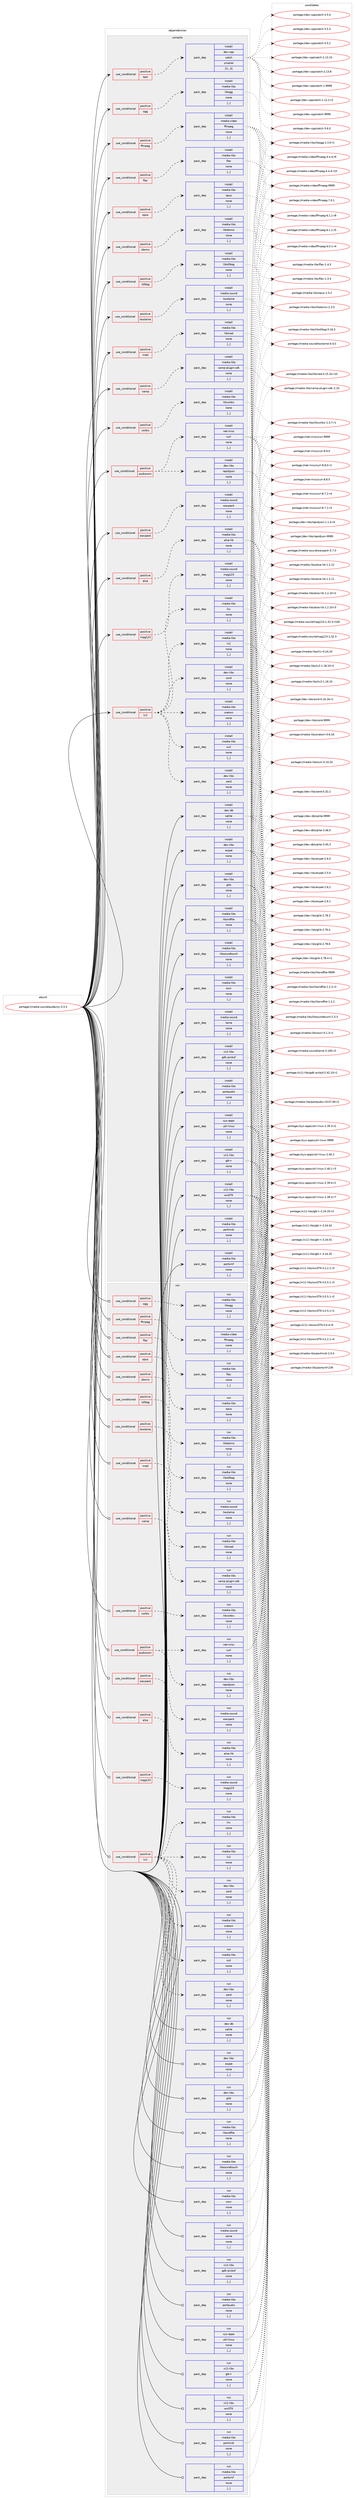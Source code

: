 digraph prolog {

# *************
# Graph options
# *************

newrank=true;
concentrate=true;
compound=true;
graph [rankdir=LR,fontname=Helvetica,fontsize=10,ranksep=1.5];#, ranksep=2.5, nodesep=0.2];
edge  [arrowhead=vee];
node  [fontname=Helvetica,fontsize=10];

# **********
# The ebuild
# **********

subgraph cluster_leftcol {
color=gray;
label=<<i>ebuild</i>>;
id [label="portage://media-sound/audacity-3.3.3", color=red, width=4, href="../media-sound/audacity-3.3.3.svg"];
}

# ****************
# The dependencies
# ****************

subgraph cluster_midcol {
color=gray;
label=<<i>dependencies</i>>;
subgraph cluster_compile {
fillcolor="#eeeeee";
style=filled;
label=<<i>compile</i>>;
subgraph cond78919 {
dependency312022 [label=<<TABLE BORDER="0" CELLBORDER="1" CELLSPACING="0" CELLPADDING="4"><TR><TD ROWSPAN="3" CELLPADDING="10">use_conditional</TD></TR><TR><TD>positive</TD></TR><TR><TD>alsa</TD></TR></TABLE>>, shape=none, color=red];
subgraph pack230682 {
dependency312023 [label=<<TABLE BORDER="0" CELLBORDER="1" CELLSPACING="0" CELLPADDING="4" WIDTH="220"><TR><TD ROWSPAN="6" CELLPADDING="30">pack_dep</TD></TR><TR><TD WIDTH="110">install</TD></TR><TR><TD>media-libs</TD></TR><TR><TD>alsa-lib</TD></TR><TR><TD>none</TD></TR><TR><TD>[,,]</TD></TR></TABLE>>, shape=none, color=blue];
}
dependency312022:e -> dependency312023:w [weight=20,style="dashed",arrowhead="vee"];
}
id:e -> dependency312022:w [weight=20,style="solid",arrowhead="vee"];
subgraph cond78920 {
dependency312024 [label=<<TABLE BORDER="0" CELLBORDER="1" CELLSPACING="0" CELLPADDING="4"><TR><TD ROWSPAN="3" CELLPADDING="10">use_conditional</TD></TR><TR><TD>positive</TD></TR><TR><TD>audiocom</TD></TR></TABLE>>, shape=none, color=red];
subgraph pack230683 {
dependency312025 [label=<<TABLE BORDER="0" CELLBORDER="1" CELLSPACING="0" CELLPADDING="4" WIDTH="220"><TR><TD ROWSPAN="6" CELLPADDING="30">pack_dep</TD></TR><TR><TD WIDTH="110">install</TD></TR><TR><TD>dev-libs</TD></TR><TR><TD>rapidjson</TD></TR><TR><TD>none</TD></TR><TR><TD>[,,]</TD></TR></TABLE>>, shape=none, color=blue];
}
dependency312024:e -> dependency312025:w [weight=20,style="dashed",arrowhead="vee"];
subgraph pack230684 {
dependency312026 [label=<<TABLE BORDER="0" CELLBORDER="1" CELLSPACING="0" CELLPADDING="4" WIDTH="220"><TR><TD ROWSPAN="6" CELLPADDING="30">pack_dep</TD></TR><TR><TD WIDTH="110">install</TD></TR><TR><TD>net-misc</TD></TR><TR><TD>curl</TD></TR><TR><TD>none</TD></TR><TR><TD>[,,]</TD></TR></TABLE>>, shape=none, color=blue];
}
dependency312024:e -> dependency312026:w [weight=20,style="dashed",arrowhead="vee"];
}
id:e -> dependency312024:w [weight=20,style="solid",arrowhead="vee"];
subgraph cond78921 {
dependency312027 [label=<<TABLE BORDER="0" CELLBORDER="1" CELLSPACING="0" CELLPADDING="4"><TR><TD ROWSPAN="3" CELLPADDING="10">use_conditional</TD></TR><TR><TD>positive</TD></TR><TR><TD>ffmpeg</TD></TR></TABLE>>, shape=none, color=red];
subgraph pack230685 {
dependency312028 [label=<<TABLE BORDER="0" CELLBORDER="1" CELLSPACING="0" CELLPADDING="4" WIDTH="220"><TR><TD ROWSPAN="6" CELLPADDING="30">pack_dep</TD></TR><TR><TD WIDTH="110">install</TD></TR><TR><TD>media-video</TD></TR><TR><TD>ffmpeg</TD></TR><TR><TD>none</TD></TR><TR><TD>[,,]</TD></TR></TABLE>>, shape=none, color=blue];
}
dependency312027:e -> dependency312028:w [weight=20,style="dashed",arrowhead="vee"];
}
id:e -> dependency312027:w [weight=20,style="solid",arrowhead="vee"];
subgraph cond78922 {
dependency312029 [label=<<TABLE BORDER="0" CELLBORDER="1" CELLSPACING="0" CELLPADDING="4"><TR><TD ROWSPAN="3" CELLPADDING="10">use_conditional</TD></TR><TR><TD>positive</TD></TR><TR><TD>flac</TD></TR></TABLE>>, shape=none, color=red];
subgraph pack230686 {
dependency312030 [label=<<TABLE BORDER="0" CELLBORDER="1" CELLSPACING="0" CELLPADDING="4" WIDTH="220"><TR><TD ROWSPAN="6" CELLPADDING="30">pack_dep</TD></TR><TR><TD WIDTH="110">install</TD></TR><TR><TD>media-libs</TD></TR><TR><TD>flac</TD></TR><TR><TD>none</TD></TR><TR><TD>[,,]</TD></TR></TABLE>>, shape=none, color=blue];
}
dependency312029:e -> dependency312030:w [weight=20,style="dashed",arrowhead="vee"];
}
id:e -> dependency312029:w [weight=20,style="solid",arrowhead="vee"];
subgraph cond78923 {
dependency312031 [label=<<TABLE BORDER="0" CELLBORDER="1" CELLSPACING="0" CELLPADDING="4"><TR><TD ROWSPAN="3" CELLPADDING="10">use_conditional</TD></TR><TR><TD>positive</TD></TR><TR><TD>id3tag</TD></TR></TABLE>>, shape=none, color=red];
subgraph pack230687 {
dependency312032 [label=<<TABLE BORDER="0" CELLBORDER="1" CELLSPACING="0" CELLPADDING="4" WIDTH="220"><TR><TD ROWSPAN="6" CELLPADDING="30">pack_dep</TD></TR><TR><TD WIDTH="110">install</TD></TR><TR><TD>media-libs</TD></TR><TR><TD>libid3tag</TD></TR><TR><TD>none</TD></TR><TR><TD>[,,]</TD></TR></TABLE>>, shape=none, color=blue];
}
dependency312031:e -> dependency312032:w [weight=20,style="dashed",arrowhead="vee"];
}
id:e -> dependency312031:w [weight=20,style="solid",arrowhead="vee"];
subgraph cond78924 {
dependency312033 [label=<<TABLE BORDER="0" CELLBORDER="1" CELLSPACING="0" CELLPADDING="4"><TR><TD ROWSPAN="3" CELLPADDING="10">use_conditional</TD></TR><TR><TD>positive</TD></TR><TR><TD>lv2</TD></TR></TABLE>>, shape=none, color=red];
subgraph pack230688 {
dependency312034 [label=<<TABLE BORDER="0" CELLBORDER="1" CELLSPACING="0" CELLPADDING="4" WIDTH="220"><TR><TD ROWSPAN="6" CELLPADDING="30">pack_dep</TD></TR><TR><TD WIDTH="110">install</TD></TR><TR><TD>dev-libs</TD></TR><TR><TD>serd</TD></TR><TR><TD>none</TD></TR><TR><TD>[,,]</TD></TR></TABLE>>, shape=none, color=blue];
}
dependency312033:e -> dependency312034:w [weight=20,style="dashed",arrowhead="vee"];
subgraph pack230689 {
dependency312035 [label=<<TABLE BORDER="0" CELLBORDER="1" CELLSPACING="0" CELLPADDING="4" WIDTH="220"><TR><TD ROWSPAN="6" CELLPADDING="30">pack_dep</TD></TR><TR><TD WIDTH="110">install</TD></TR><TR><TD>dev-libs</TD></TR><TR><TD>sord</TD></TR><TR><TD>none</TD></TR><TR><TD>[,,]</TD></TR></TABLE>>, shape=none, color=blue];
}
dependency312033:e -> dependency312035:w [weight=20,style="dashed",arrowhead="vee"];
subgraph pack230690 {
dependency312036 [label=<<TABLE BORDER="0" CELLBORDER="1" CELLSPACING="0" CELLPADDING="4" WIDTH="220"><TR><TD ROWSPAN="6" CELLPADDING="30">pack_dep</TD></TR><TR><TD WIDTH="110">install</TD></TR><TR><TD>media-libs</TD></TR><TR><TD>lilv</TD></TR><TR><TD>none</TD></TR><TR><TD>[,,]</TD></TR></TABLE>>, shape=none, color=blue];
}
dependency312033:e -> dependency312036:w [weight=20,style="dashed",arrowhead="vee"];
subgraph pack230691 {
dependency312037 [label=<<TABLE BORDER="0" CELLBORDER="1" CELLSPACING="0" CELLPADDING="4" WIDTH="220"><TR><TD ROWSPAN="6" CELLPADDING="30">pack_dep</TD></TR><TR><TD WIDTH="110">install</TD></TR><TR><TD>media-libs</TD></TR><TR><TD>lv2</TD></TR><TR><TD>none</TD></TR><TR><TD>[,,]</TD></TR></TABLE>>, shape=none, color=blue];
}
dependency312033:e -> dependency312037:w [weight=20,style="dashed",arrowhead="vee"];
subgraph pack230692 {
dependency312038 [label=<<TABLE BORDER="0" CELLBORDER="1" CELLSPACING="0" CELLPADDING="4" WIDTH="220"><TR><TD ROWSPAN="6" CELLPADDING="30">pack_dep</TD></TR><TR><TD WIDTH="110">install</TD></TR><TR><TD>media-libs</TD></TR><TR><TD>sratom</TD></TR><TR><TD>none</TD></TR><TR><TD>[,,]</TD></TR></TABLE>>, shape=none, color=blue];
}
dependency312033:e -> dependency312038:w [weight=20,style="dashed",arrowhead="vee"];
subgraph pack230693 {
dependency312039 [label=<<TABLE BORDER="0" CELLBORDER="1" CELLSPACING="0" CELLPADDING="4" WIDTH="220"><TR><TD ROWSPAN="6" CELLPADDING="30">pack_dep</TD></TR><TR><TD WIDTH="110">install</TD></TR><TR><TD>media-libs</TD></TR><TR><TD>suil</TD></TR><TR><TD>none</TD></TR><TR><TD>[,,]</TD></TR></TABLE>>, shape=none, color=blue];
}
dependency312033:e -> dependency312039:w [weight=20,style="dashed",arrowhead="vee"];
}
id:e -> dependency312033:w [weight=20,style="solid",arrowhead="vee"];
subgraph cond78925 {
dependency312040 [label=<<TABLE BORDER="0" CELLBORDER="1" CELLSPACING="0" CELLPADDING="4"><TR><TD ROWSPAN="3" CELLPADDING="10">use_conditional</TD></TR><TR><TD>positive</TD></TR><TR><TD>mad</TD></TR></TABLE>>, shape=none, color=red];
subgraph pack230694 {
dependency312041 [label=<<TABLE BORDER="0" CELLBORDER="1" CELLSPACING="0" CELLPADDING="4" WIDTH="220"><TR><TD ROWSPAN="6" CELLPADDING="30">pack_dep</TD></TR><TR><TD WIDTH="110">install</TD></TR><TR><TD>media-libs</TD></TR><TR><TD>libmad</TD></TR><TR><TD>none</TD></TR><TR><TD>[,,]</TD></TR></TABLE>>, shape=none, color=blue];
}
dependency312040:e -> dependency312041:w [weight=20,style="dashed",arrowhead="vee"];
}
id:e -> dependency312040:w [weight=20,style="solid",arrowhead="vee"];
subgraph cond78926 {
dependency312042 [label=<<TABLE BORDER="0" CELLBORDER="1" CELLSPACING="0" CELLPADDING="4"><TR><TD ROWSPAN="3" CELLPADDING="10">use_conditional</TD></TR><TR><TD>positive</TD></TR><TR><TD>mpg123</TD></TR></TABLE>>, shape=none, color=red];
subgraph pack230695 {
dependency312043 [label=<<TABLE BORDER="0" CELLBORDER="1" CELLSPACING="0" CELLPADDING="4" WIDTH="220"><TR><TD ROWSPAN="6" CELLPADDING="30">pack_dep</TD></TR><TR><TD WIDTH="110">install</TD></TR><TR><TD>media-sound</TD></TR><TR><TD>mpg123</TD></TR><TR><TD>none</TD></TR><TR><TD>[,,]</TD></TR></TABLE>>, shape=none, color=blue];
}
dependency312042:e -> dependency312043:w [weight=20,style="dashed",arrowhead="vee"];
}
id:e -> dependency312042:w [weight=20,style="solid",arrowhead="vee"];
subgraph cond78927 {
dependency312044 [label=<<TABLE BORDER="0" CELLBORDER="1" CELLSPACING="0" CELLPADDING="4"><TR><TD ROWSPAN="3" CELLPADDING="10">use_conditional</TD></TR><TR><TD>positive</TD></TR><TR><TD>ogg</TD></TR></TABLE>>, shape=none, color=red];
subgraph pack230696 {
dependency312045 [label=<<TABLE BORDER="0" CELLBORDER="1" CELLSPACING="0" CELLPADDING="4" WIDTH="220"><TR><TD ROWSPAN="6" CELLPADDING="30">pack_dep</TD></TR><TR><TD WIDTH="110">install</TD></TR><TR><TD>media-libs</TD></TR><TR><TD>libogg</TD></TR><TR><TD>none</TD></TR><TR><TD>[,,]</TD></TR></TABLE>>, shape=none, color=blue];
}
dependency312044:e -> dependency312045:w [weight=20,style="dashed",arrowhead="vee"];
}
id:e -> dependency312044:w [weight=20,style="solid",arrowhead="vee"];
subgraph cond78928 {
dependency312046 [label=<<TABLE BORDER="0" CELLBORDER="1" CELLSPACING="0" CELLPADDING="4"><TR><TD ROWSPAN="3" CELLPADDING="10">use_conditional</TD></TR><TR><TD>positive</TD></TR><TR><TD>opus</TD></TR></TABLE>>, shape=none, color=red];
subgraph pack230697 {
dependency312047 [label=<<TABLE BORDER="0" CELLBORDER="1" CELLSPACING="0" CELLPADDING="4" WIDTH="220"><TR><TD ROWSPAN="6" CELLPADDING="30">pack_dep</TD></TR><TR><TD WIDTH="110">install</TD></TR><TR><TD>media-libs</TD></TR><TR><TD>opus</TD></TR><TR><TD>none</TD></TR><TR><TD>[,,]</TD></TR></TABLE>>, shape=none, color=blue];
}
dependency312046:e -> dependency312047:w [weight=20,style="dashed",arrowhead="vee"];
}
id:e -> dependency312046:w [weight=20,style="solid",arrowhead="vee"];
subgraph cond78929 {
dependency312048 [label=<<TABLE BORDER="0" CELLBORDER="1" CELLSPACING="0" CELLPADDING="4"><TR><TD ROWSPAN="3" CELLPADDING="10">use_conditional</TD></TR><TR><TD>positive</TD></TR><TR><TD>sbsms</TD></TR></TABLE>>, shape=none, color=red];
subgraph pack230698 {
dependency312049 [label=<<TABLE BORDER="0" CELLBORDER="1" CELLSPACING="0" CELLPADDING="4" WIDTH="220"><TR><TD ROWSPAN="6" CELLPADDING="30">pack_dep</TD></TR><TR><TD WIDTH="110">install</TD></TR><TR><TD>media-libs</TD></TR><TR><TD>libsbsms</TD></TR><TR><TD>none</TD></TR><TR><TD>[,,]</TD></TR></TABLE>>, shape=none, color=blue];
}
dependency312048:e -> dependency312049:w [weight=20,style="dashed",arrowhead="vee"];
}
id:e -> dependency312048:w [weight=20,style="solid",arrowhead="vee"];
subgraph cond78930 {
dependency312050 [label=<<TABLE BORDER="0" CELLBORDER="1" CELLSPACING="0" CELLPADDING="4"><TR><TD ROWSPAN="3" CELLPADDING="10">use_conditional</TD></TR><TR><TD>positive</TD></TR><TR><TD>test</TD></TR></TABLE>>, shape=none, color=red];
subgraph pack230699 {
dependency312051 [label=<<TABLE BORDER="0" CELLBORDER="1" CELLSPACING="0" CELLPADDING="4" WIDTH="220"><TR><TD ROWSPAN="6" CELLPADDING="30">pack_dep</TD></TR><TR><TD WIDTH="110">install</TD></TR><TR><TD>dev-cpp</TD></TR><TR><TD>catch</TD></TR><TR><TD>smaller</TD></TR><TR><TD>[3,,,3]</TD></TR></TABLE>>, shape=none, color=blue];
}
dependency312050:e -> dependency312051:w [weight=20,style="dashed",arrowhead="vee"];
}
id:e -> dependency312050:w [weight=20,style="solid",arrowhead="vee"];
subgraph cond78931 {
dependency312052 [label=<<TABLE BORDER="0" CELLBORDER="1" CELLSPACING="0" CELLPADDING="4"><TR><TD ROWSPAN="3" CELLPADDING="10">use_conditional</TD></TR><TR><TD>positive</TD></TR><TR><TD>twolame</TD></TR></TABLE>>, shape=none, color=red];
subgraph pack230700 {
dependency312053 [label=<<TABLE BORDER="0" CELLBORDER="1" CELLSPACING="0" CELLPADDING="4" WIDTH="220"><TR><TD ROWSPAN="6" CELLPADDING="30">pack_dep</TD></TR><TR><TD WIDTH="110">install</TD></TR><TR><TD>media-sound</TD></TR><TR><TD>twolame</TD></TR><TR><TD>none</TD></TR><TR><TD>[,,]</TD></TR></TABLE>>, shape=none, color=blue];
}
dependency312052:e -> dependency312053:w [weight=20,style="dashed",arrowhead="vee"];
}
id:e -> dependency312052:w [weight=20,style="solid",arrowhead="vee"];
subgraph cond78932 {
dependency312054 [label=<<TABLE BORDER="0" CELLBORDER="1" CELLSPACING="0" CELLPADDING="4"><TR><TD ROWSPAN="3" CELLPADDING="10">use_conditional</TD></TR><TR><TD>positive</TD></TR><TR><TD>vamp</TD></TR></TABLE>>, shape=none, color=red];
subgraph pack230701 {
dependency312055 [label=<<TABLE BORDER="0" CELLBORDER="1" CELLSPACING="0" CELLPADDING="4" WIDTH="220"><TR><TD ROWSPAN="6" CELLPADDING="30">pack_dep</TD></TR><TR><TD WIDTH="110">install</TD></TR><TR><TD>media-libs</TD></TR><TR><TD>vamp-plugin-sdk</TD></TR><TR><TD>none</TD></TR><TR><TD>[,,]</TD></TR></TABLE>>, shape=none, color=blue];
}
dependency312054:e -> dependency312055:w [weight=20,style="dashed",arrowhead="vee"];
}
id:e -> dependency312054:w [weight=20,style="solid",arrowhead="vee"];
subgraph cond78933 {
dependency312056 [label=<<TABLE BORDER="0" CELLBORDER="1" CELLSPACING="0" CELLPADDING="4"><TR><TD ROWSPAN="3" CELLPADDING="10">use_conditional</TD></TR><TR><TD>positive</TD></TR><TR><TD>vorbis</TD></TR></TABLE>>, shape=none, color=red];
subgraph pack230702 {
dependency312057 [label=<<TABLE BORDER="0" CELLBORDER="1" CELLSPACING="0" CELLPADDING="4" WIDTH="220"><TR><TD ROWSPAN="6" CELLPADDING="30">pack_dep</TD></TR><TR><TD WIDTH="110">install</TD></TR><TR><TD>media-libs</TD></TR><TR><TD>libvorbis</TD></TR><TR><TD>none</TD></TR><TR><TD>[,,]</TD></TR></TABLE>>, shape=none, color=blue];
}
dependency312056:e -> dependency312057:w [weight=20,style="dashed",arrowhead="vee"];
}
id:e -> dependency312056:w [weight=20,style="solid",arrowhead="vee"];
subgraph cond78934 {
dependency312058 [label=<<TABLE BORDER="0" CELLBORDER="1" CELLSPACING="0" CELLPADDING="4"><TR><TD ROWSPAN="3" CELLPADDING="10">use_conditional</TD></TR><TR><TD>positive</TD></TR><TR><TD>wavpack</TD></TR></TABLE>>, shape=none, color=red];
subgraph pack230703 {
dependency312059 [label=<<TABLE BORDER="0" CELLBORDER="1" CELLSPACING="0" CELLPADDING="4" WIDTH="220"><TR><TD ROWSPAN="6" CELLPADDING="30">pack_dep</TD></TR><TR><TD WIDTH="110">install</TD></TR><TR><TD>media-sound</TD></TR><TR><TD>wavpack</TD></TR><TR><TD>none</TD></TR><TR><TD>[,,]</TD></TR></TABLE>>, shape=none, color=blue];
}
dependency312058:e -> dependency312059:w [weight=20,style="dashed",arrowhead="vee"];
}
id:e -> dependency312058:w [weight=20,style="solid",arrowhead="vee"];
subgraph pack230704 {
dependency312060 [label=<<TABLE BORDER="0" CELLBORDER="1" CELLSPACING="0" CELLPADDING="4" WIDTH="220"><TR><TD ROWSPAN="6" CELLPADDING="30">pack_dep</TD></TR><TR><TD WIDTH="110">install</TD></TR><TR><TD>dev-db</TD></TR><TR><TD>sqlite</TD></TR><TR><TD>none</TD></TR><TR><TD>[,,]</TD></TR></TABLE>>, shape=none, color=blue];
}
id:e -> dependency312060:w [weight=20,style="solid",arrowhead="vee"];
subgraph pack230705 {
dependency312061 [label=<<TABLE BORDER="0" CELLBORDER="1" CELLSPACING="0" CELLPADDING="4" WIDTH="220"><TR><TD ROWSPAN="6" CELLPADDING="30">pack_dep</TD></TR><TR><TD WIDTH="110">install</TD></TR><TR><TD>dev-libs</TD></TR><TR><TD>expat</TD></TR><TR><TD>none</TD></TR><TR><TD>[,,]</TD></TR></TABLE>>, shape=none, color=blue];
}
id:e -> dependency312061:w [weight=20,style="solid",arrowhead="vee"];
subgraph pack230706 {
dependency312062 [label=<<TABLE BORDER="0" CELLBORDER="1" CELLSPACING="0" CELLPADDING="4" WIDTH="220"><TR><TD ROWSPAN="6" CELLPADDING="30">pack_dep</TD></TR><TR><TD WIDTH="110">install</TD></TR><TR><TD>dev-libs</TD></TR><TR><TD>glib</TD></TR><TR><TD>none</TD></TR><TR><TD>[,,]</TD></TR></TABLE>>, shape=none, color=blue];
}
id:e -> dependency312062:w [weight=20,style="solid",arrowhead="vee"];
subgraph pack230707 {
dependency312063 [label=<<TABLE BORDER="0" CELLBORDER="1" CELLSPACING="0" CELLPADDING="4" WIDTH="220"><TR><TD ROWSPAN="6" CELLPADDING="30">pack_dep</TD></TR><TR><TD WIDTH="110">install</TD></TR><TR><TD>media-libs</TD></TR><TR><TD>libsndfile</TD></TR><TR><TD>none</TD></TR><TR><TD>[,,]</TD></TR></TABLE>>, shape=none, color=blue];
}
id:e -> dependency312063:w [weight=20,style="solid",arrowhead="vee"];
subgraph pack230708 {
dependency312064 [label=<<TABLE BORDER="0" CELLBORDER="1" CELLSPACING="0" CELLPADDING="4" WIDTH="220"><TR><TD ROWSPAN="6" CELLPADDING="30">pack_dep</TD></TR><TR><TD WIDTH="110">install</TD></TR><TR><TD>media-libs</TD></TR><TR><TD>libsoundtouch</TD></TR><TR><TD>none</TD></TR><TR><TD>[,,]</TD></TR></TABLE>>, shape=none, color=blue];
}
id:e -> dependency312064:w [weight=20,style="solid",arrowhead="vee"];
subgraph pack230709 {
dependency312065 [label=<<TABLE BORDER="0" CELLBORDER="1" CELLSPACING="0" CELLPADDING="4" WIDTH="220"><TR><TD ROWSPAN="6" CELLPADDING="30">pack_dep</TD></TR><TR><TD WIDTH="110">install</TD></TR><TR><TD>media-libs</TD></TR><TR><TD>portaudio</TD></TR><TR><TD>none</TD></TR><TR><TD>[,,]</TD></TR></TABLE>>, shape=none, color=blue];
}
id:e -> dependency312065:w [weight=20,style="solid",arrowhead="vee"];
subgraph pack230710 {
dependency312066 [label=<<TABLE BORDER="0" CELLBORDER="1" CELLSPACING="0" CELLPADDING="4" WIDTH="220"><TR><TD ROWSPAN="6" CELLPADDING="30">pack_dep</TD></TR><TR><TD WIDTH="110">install</TD></TR><TR><TD>media-libs</TD></TR><TR><TD>portmidi</TD></TR><TR><TD>none</TD></TR><TR><TD>[,,]</TD></TR></TABLE>>, shape=none, color=blue];
}
id:e -> dependency312066:w [weight=20,style="solid",arrowhead="vee"];
subgraph pack230711 {
dependency312067 [label=<<TABLE BORDER="0" CELLBORDER="1" CELLSPACING="0" CELLPADDING="4" WIDTH="220"><TR><TD ROWSPAN="6" CELLPADDING="30">pack_dep</TD></TR><TR><TD WIDTH="110">install</TD></TR><TR><TD>media-libs</TD></TR><TR><TD>portsmf</TD></TR><TR><TD>none</TD></TR><TR><TD>[,,]</TD></TR></TABLE>>, shape=none, color=blue];
}
id:e -> dependency312067:w [weight=20,style="solid",arrowhead="vee"];
subgraph pack230712 {
dependency312068 [label=<<TABLE BORDER="0" CELLBORDER="1" CELLSPACING="0" CELLPADDING="4" WIDTH="220"><TR><TD ROWSPAN="6" CELLPADDING="30">pack_dep</TD></TR><TR><TD WIDTH="110">install</TD></TR><TR><TD>media-libs</TD></TR><TR><TD>soxr</TD></TR><TR><TD>none</TD></TR><TR><TD>[,,]</TD></TR></TABLE>>, shape=none, color=blue];
}
id:e -> dependency312068:w [weight=20,style="solid",arrowhead="vee"];
subgraph pack230713 {
dependency312069 [label=<<TABLE BORDER="0" CELLBORDER="1" CELLSPACING="0" CELLPADDING="4" WIDTH="220"><TR><TD ROWSPAN="6" CELLPADDING="30">pack_dep</TD></TR><TR><TD WIDTH="110">install</TD></TR><TR><TD>media-sound</TD></TR><TR><TD>lame</TD></TR><TR><TD>none</TD></TR><TR><TD>[,,]</TD></TR></TABLE>>, shape=none, color=blue];
}
id:e -> dependency312069:w [weight=20,style="solid",arrowhead="vee"];
subgraph pack230714 {
dependency312070 [label=<<TABLE BORDER="0" CELLBORDER="1" CELLSPACING="0" CELLPADDING="4" WIDTH="220"><TR><TD ROWSPAN="6" CELLPADDING="30">pack_dep</TD></TR><TR><TD WIDTH="110">install</TD></TR><TR><TD>sys-apps</TD></TR><TR><TD>util-linux</TD></TR><TR><TD>none</TD></TR><TR><TD>[,,]</TD></TR></TABLE>>, shape=none, color=blue];
}
id:e -> dependency312070:w [weight=20,style="solid",arrowhead="vee"];
subgraph pack230715 {
dependency312071 [label=<<TABLE BORDER="0" CELLBORDER="1" CELLSPACING="0" CELLPADDING="4" WIDTH="220"><TR><TD ROWSPAN="6" CELLPADDING="30">pack_dep</TD></TR><TR><TD WIDTH="110">install</TD></TR><TR><TD>x11-libs</TD></TR><TR><TD>gdk-pixbuf</TD></TR><TR><TD>none</TD></TR><TR><TD>[,,]</TD></TR></TABLE>>, shape=none, color=blue];
}
id:e -> dependency312071:w [weight=20,style="solid",arrowhead="vee"];
subgraph pack230716 {
dependency312072 [label=<<TABLE BORDER="0" CELLBORDER="1" CELLSPACING="0" CELLPADDING="4" WIDTH="220"><TR><TD ROWSPAN="6" CELLPADDING="30">pack_dep</TD></TR><TR><TD WIDTH="110">install</TD></TR><TR><TD>x11-libs</TD></TR><TR><TD>gtk+</TD></TR><TR><TD>none</TD></TR><TR><TD>[,,]</TD></TR></TABLE>>, shape=none, color=blue];
}
id:e -> dependency312072:w [weight=20,style="solid",arrowhead="vee"];
subgraph pack230717 {
dependency312073 [label=<<TABLE BORDER="0" CELLBORDER="1" CELLSPACING="0" CELLPADDING="4" WIDTH="220"><TR><TD ROWSPAN="6" CELLPADDING="30">pack_dep</TD></TR><TR><TD WIDTH="110">install</TD></TR><TR><TD>x11-libs</TD></TR><TR><TD>wxGTK</TD></TR><TR><TD>none</TD></TR><TR><TD>[,,]</TD></TR></TABLE>>, shape=none, color=blue];
}
id:e -> dependency312073:w [weight=20,style="solid",arrowhead="vee"];
}
subgraph cluster_compileandrun {
fillcolor="#eeeeee";
style=filled;
label=<<i>compile and run</i>>;
}
subgraph cluster_run {
fillcolor="#eeeeee";
style=filled;
label=<<i>run</i>>;
subgraph cond78935 {
dependency312074 [label=<<TABLE BORDER="0" CELLBORDER="1" CELLSPACING="0" CELLPADDING="4"><TR><TD ROWSPAN="3" CELLPADDING="10">use_conditional</TD></TR><TR><TD>positive</TD></TR><TR><TD>alsa</TD></TR></TABLE>>, shape=none, color=red];
subgraph pack230718 {
dependency312075 [label=<<TABLE BORDER="0" CELLBORDER="1" CELLSPACING="0" CELLPADDING="4" WIDTH="220"><TR><TD ROWSPAN="6" CELLPADDING="30">pack_dep</TD></TR><TR><TD WIDTH="110">run</TD></TR><TR><TD>media-libs</TD></TR><TR><TD>alsa-lib</TD></TR><TR><TD>none</TD></TR><TR><TD>[,,]</TD></TR></TABLE>>, shape=none, color=blue];
}
dependency312074:e -> dependency312075:w [weight=20,style="dashed",arrowhead="vee"];
}
id:e -> dependency312074:w [weight=20,style="solid",arrowhead="odot"];
subgraph cond78936 {
dependency312076 [label=<<TABLE BORDER="0" CELLBORDER="1" CELLSPACING="0" CELLPADDING="4"><TR><TD ROWSPAN="3" CELLPADDING="10">use_conditional</TD></TR><TR><TD>positive</TD></TR><TR><TD>audiocom</TD></TR></TABLE>>, shape=none, color=red];
subgraph pack230719 {
dependency312077 [label=<<TABLE BORDER="0" CELLBORDER="1" CELLSPACING="0" CELLPADDING="4" WIDTH="220"><TR><TD ROWSPAN="6" CELLPADDING="30">pack_dep</TD></TR><TR><TD WIDTH="110">run</TD></TR><TR><TD>dev-libs</TD></TR><TR><TD>rapidjson</TD></TR><TR><TD>none</TD></TR><TR><TD>[,,]</TD></TR></TABLE>>, shape=none, color=blue];
}
dependency312076:e -> dependency312077:w [weight=20,style="dashed",arrowhead="vee"];
subgraph pack230720 {
dependency312078 [label=<<TABLE BORDER="0" CELLBORDER="1" CELLSPACING="0" CELLPADDING="4" WIDTH="220"><TR><TD ROWSPAN="6" CELLPADDING="30">pack_dep</TD></TR><TR><TD WIDTH="110">run</TD></TR><TR><TD>net-misc</TD></TR><TR><TD>curl</TD></TR><TR><TD>none</TD></TR><TR><TD>[,,]</TD></TR></TABLE>>, shape=none, color=blue];
}
dependency312076:e -> dependency312078:w [weight=20,style="dashed",arrowhead="vee"];
}
id:e -> dependency312076:w [weight=20,style="solid",arrowhead="odot"];
subgraph cond78937 {
dependency312079 [label=<<TABLE BORDER="0" CELLBORDER="1" CELLSPACING="0" CELLPADDING="4"><TR><TD ROWSPAN="3" CELLPADDING="10">use_conditional</TD></TR><TR><TD>positive</TD></TR><TR><TD>ffmpeg</TD></TR></TABLE>>, shape=none, color=red];
subgraph pack230721 {
dependency312080 [label=<<TABLE BORDER="0" CELLBORDER="1" CELLSPACING="0" CELLPADDING="4" WIDTH="220"><TR><TD ROWSPAN="6" CELLPADDING="30">pack_dep</TD></TR><TR><TD WIDTH="110">run</TD></TR><TR><TD>media-video</TD></TR><TR><TD>ffmpeg</TD></TR><TR><TD>none</TD></TR><TR><TD>[,,]</TD></TR></TABLE>>, shape=none, color=blue];
}
dependency312079:e -> dependency312080:w [weight=20,style="dashed",arrowhead="vee"];
}
id:e -> dependency312079:w [weight=20,style="solid",arrowhead="odot"];
subgraph cond78938 {
dependency312081 [label=<<TABLE BORDER="0" CELLBORDER="1" CELLSPACING="0" CELLPADDING="4"><TR><TD ROWSPAN="3" CELLPADDING="10">use_conditional</TD></TR><TR><TD>positive</TD></TR><TR><TD>flac</TD></TR></TABLE>>, shape=none, color=red];
subgraph pack230722 {
dependency312082 [label=<<TABLE BORDER="0" CELLBORDER="1" CELLSPACING="0" CELLPADDING="4" WIDTH="220"><TR><TD ROWSPAN="6" CELLPADDING="30">pack_dep</TD></TR><TR><TD WIDTH="110">run</TD></TR><TR><TD>media-libs</TD></TR><TR><TD>flac</TD></TR><TR><TD>none</TD></TR><TR><TD>[,,]</TD></TR></TABLE>>, shape=none, color=blue];
}
dependency312081:e -> dependency312082:w [weight=20,style="dashed",arrowhead="vee"];
}
id:e -> dependency312081:w [weight=20,style="solid",arrowhead="odot"];
subgraph cond78939 {
dependency312083 [label=<<TABLE BORDER="0" CELLBORDER="1" CELLSPACING="0" CELLPADDING="4"><TR><TD ROWSPAN="3" CELLPADDING="10">use_conditional</TD></TR><TR><TD>positive</TD></TR><TR><TD>id3tag</TD></TR></TABLE>>, shape=none, color=red];
subgraph pack230723 {
dependency312084 [label=<<TABLE BORDER="0" CELLBORDER="1" CELLSPACING="0" CELLPADDING="4" WIDTH="220"><TR><TD ROWSPAN="6" CELLPADDING="30">pack_dep</TD></TR><TR><TD WIDTH="110">run</TD></TR><TR><TD>media-libs</TD></TR><TR><TD>libid3tag</TD></TR><TR><TD>none</TD></TR><TR><TD>[,,]</TD></TR></TABLE>>, shape=none, color=blue];
}
dependency312083:e -> dependency312084:w [weight=20,style="dashed",arrowhead="vee"];
}
id:e -> dependency312083:w [weight=20,style="solid",arrowhead="odot"];
subgraph cond78940 {
dependency312085 [label=<<TABLE BORDER="0" CELLBORDER="1" CELLSPACING="0" CELLPADDING="4"><TR><TD ROWSPAN="3" CELLPADDING="10">use_conditional</TD></TR><TR><TD>positive</TD></TR><TR><TD>lv2</TD></TR></TABLE>>, shape=none, color=red];
subgraph pack230724 {
dependency312086 [label=<<TABLE BORDER="0" CELLBORDER="1" CELLSPACING="0" CELLPADDING="4" WIDTH="220"><TR><TD ROWSPAN="6" CELLPADDING="30">pack_dep</TD></TR><TR><TD WIDTH="110">run</TD></TR><TR><TD>dev-libs</TD></TR><TR><TD>serd</TD></TR><TR><TD>none</TD></TR><TR><TD>[,,]</TD></TR></TABLE>>, shape=none, color=blue];
}
dependency312085:e -> dependency312086:w [weight=20,style="dashed",arrowhead="vee"];
subgraph pack230725 {
dependency312087 [label=<<TABLE BORDER="0" CELLBORDER="1" CELLSPACING="0" CELLPADDING="4" WIDTH="220"><TR><TD ROWSPAN="6" CELLPADDING="30">pack_dep</TD></TR><TR><TD WIDTH="110">run</TD></TR><TR><TD>dev-libs</TD></TR><TR><TD>sord</TD></TR><TR><TD>none</TD></TR><TR><TD>[,,]</TD></TR></TABLE>>, shape=none, color=blue];
}
dependency312085:e -> dependency312087:w [weight=20,style="dashed",arrowhead="vee"];
subgraph pack230726 {
dependency312088 [label=<<TABLE BORDER="0" CELLBORDER="1" CELLSPACING="0" CELLPADDING="4" WIDTH="220"><TR><TD ROWSPAN="6" CELLPADDING="30">pack_dep</TD></TR><TR><TD WIDTH="110">run</TD></TR><TR><TD>media-libs</TD></TR><TR><TD>lilv</TD></TR><TR><TD>none</TD></TR><TR><TD>[,,]</TD></TR></TABLE>>, shape=none, color=blue];
}
dependency312085:e -> dependency312088:w [weight=20,style="dashed",arrowhead="vee"];
subgraph pack230727 {
dependency312089 [label=<<TABLE BORDER="0" CELLBORDER="1" CELLSPACING="0" CELLPADDING="4" WIDTH="220"><TR><TD ROWSPAN="6" CELLPADDING="30">pack_dep</TD></TR><TR><TD WIDTH="110">run</TD></TR><TR><TD>media-libs</TD></TR><TR><TD>lv2</TD></TR><TR><TD>none</TD></TR><TR><TD>[,,]</TD></TR></TABLE>>, shape=none, color=blue];
}
dependency312085:e -> dependency312089:w [weight=20,style="dashed",arrowhead="vee"];
subgraph pack230728 {
dependency312090 [label=<<TABLE BORDER="0" CELLBORDER="1" CELLSPACING="0" CELLPADDING="4" WIDTH="220"><TR><TD ROWSPAN="6" CELLPADDING="30">pack_dep</TD></TR><TR><TD WIDTH="110">run</TD></TR><TR><TD>media-libs</TD></TR><TR><TD>sratom</TD></TR><TR><TD>none</TD></TR><TR><TD>[,,]</TD></TR></TABLE>>, shape=none, color=blue];
}
dependency312085:e -> dependency312090:w [weight=20,style="dashed",arrowhead="vee"];
subgraph pack230729 {
dependency312091 [label=<<TABLE BORDER="0" CELLBORDER="1" CELLSPACING="0" CELLPADDING="4" WIDTH="220"><TR><TD ROWSPAN="6" CELLPADDING="30">pack_dep</TD></TR><TR><TD WIDTH="110">run</TD></TR><TR><TD>media-libs</TD></TR><TR><TD>suil</TD></TR><TR><TD>none</TD></TR><TR><TD>[,,]</TD></TR></TABLE>>, shape=none, color=blue];
}
dependency312085:e -> dependency312091:w [weight=20,style="dashed",arrowhead="vee"];
}
id:e -> dependency312085:w [weight=20,style="solid",arrowhead="odot"];
subgraph cond78941 {
dependency312092 [label=<<TABLE BORDER="0" CELLBORDER="1" CELLSPACING="0" CELLPADDING="4"><TR><TD ROWSPAN="3" CELLPADDING="10">use_conditional</TD></TR><TR><TD>positive</TD></TR><TR><TD>mad</TD></TR></TABLE>>, shape=none, color=red];
subgraph pack230730 {
dependency312093 [label=<<TABLE BORDER="0" CELLBORDER="1" CELLSPACING="0" CELLPADDING="4" WIDTH="220"><TR><TD ROWSPAN="6" CELLPADDING="30">pack_dep</TD></TR><TR><TD WIDTH="110">run</TD></TR><TR><TD>media-libs</TD></TR><TR><TD>libmad</TD></TR><TR><TD>none</TD></TR><TR><TD>[,,]</TD></TR></TABLE>>, shape=none, color=blue];
}
dependency312092:e -> dependency312093:w [weight=20,style="dashed",arrowhead="vee"];
}
id:e -> dependency312092:w [weight=20,style="solid",arrowhead="odot"];
subgraph cond78942 {
dependency312094 [label=<<TABLE BORDER="0" CELLBORDER="1" CELLSPACING="0" CELLPADDING="4"><TR><TD ROWSPAN="3" CELLPADDING="10">use_conditional</TD></TR><TR><TD>positive</TD></TR><TR><TD>mpg123</TD></TR></TABLE>>, shape=none, color=red];
subgraph pack230731 {
dependency312095 [label=<<TABLE BORDER="0" CELLBORDER="1" CELLSPACING="0" CELLPADDING="4" WIDTH="220"><TR><TD ROWSPAN="6" CELLPADDING="30">pack_dep</TD></TR><TR><TD WIDTH="110">run</TD></TR><TR><TD>media-sound</TD></TR><TR><TD>mpg123</TD></TR><TR><TD>none</TD></TR><TR><TD>[,,]</TD></TR></TABLE>>, shape=none, color=blue];
}
dependency312094:e -> dependency312095:w [weight=20,style="dashed",arrowhead="vee"];
}
id:e -> dependency312094:w [weight=20,style="solid",arrowhead="odot"];
subgraph cond78943 {
dependency312096 [label=<<TABLE BORDER="0" CELLBORDER="1" CELLSPACING="0" CELLPADDING="4"><TR><TD ROWSPAN="3" CELLPADDING="10">use_conditional</TD></TR><TR><TD>positive</TD></TR><TR><TD>ogg</TD></TR></TABLE>>, shape=none, color=red];
subgraph pack230732 {
dependency312097 [label=<<TABLE BORDER="0" CELLBORDER="1" CELLSPACING="0" CELLPADDING="4" WIDTH="220"><TR><TD ROWSPAN="6" CELLPADDING="30">pack_dep</TD></TR><TR><TD WIDTH="110">run</TD></TR><TR><TD>media-libs</TD></TR><TR><TD>libogg</TD></TR><TR><TD>none</TD></TR><TR><TD>[,,]</TD></TR></TABLE>>, shape=none, color=blue];
}
dependency312096:e -> dependency312097:w [weight=20,style="dashed",arrowhead="vee"];
}
id:e -> dependency312096:w [weight=20,style="solid",arrowhead="odot"];
subgraph cond78944 {
dependency312098 [label=<<TABLE BORDER="0" CELLBORDER="1" CELLSPACING="0" CELLPADDING="4"><TR><TD ROWSPAN="3" CELLPADDING="10">use_conditional</TD></TR><TR><TD>positive</TD></TR><TR><TD>opus</TD></TR></TABLE>>, shape=none, color=red];
subgraph pack230733 {
dependency312099 [label=<<TABLE BORDER="0" CELLBORDER="1" CELLSPACING="0" CELLPADDING="4" WIDTH="220"><TR><TD ROWSPAN="6" CELLPADDING="30">pack_dep</TD></TR><TR><TD WIDTH="110">run</TD></TR><TR><TD>media-libs</TD></TR><TR><TD>opus</TD></TR><TR><TD>none</TD></TR><TR><TD>[,,]</TD></TR></TABLE>>, shape=none, color=blue];
}
dependency312098:e -> dependency312099:w [weight=20,style="dashed",arrowhead="vee"];
}
id:e -> dependency312098:w [weight=20,style="solid",arrowhead="odot"];
subgraph cond78945 {
dependency312100 [label=<<TABLE BORDER="0" CELLBORDER="1" CELLSPACING="0" CELLPADDING="4"><TR><TD ROWSPAN="3" CELLPADDING="10">use_conditional</TD></TR><TR><TD>positive</TD></TR><TR><TD>sbsms</TD></TR></TABLE>>, shape=none, color=red];
subgraph pack230734 {
dependency312101 [label=<<TABLE BORDER="0" CELLBORDER="1" CELLSPACING="0" CELLPADDING="4" WIDTH="220"><TR><TD ROWSPAN="6" CELLPADDING="30">pack_dep</TD></TR><TR><TD WIDTH="110">run</TD></TR><TR><TD>media-libs</TD></TR><TR><TD>libsbsms</TD></TR><TR><TD>none</TD></TR><TR><TD>[,,]</TD></TR></TABLE>>, shape=none, color=blue];
}
dependency312100:e -> dependency312101:w [weight=20,style="dashed",arrowhead="vee"];
}
id:e -> dependency312100:w [weight=20,style="solid",arrowhead="odot"];
subgraph cond78946 {
dependency312102 [label=<<TABLE BORDER="0" CELLBORDER="1" CELLSPACING="0" CELLPADDING="4"><TR><TD ROWSPAN="3" CELLPADDING="10">use_conditional</TD></TR><TR><TD>positive</TD></TR><TR><TD>twolame</TD></TR></TABLE>>, shape=none, color=red];
subgraph pack230735 {
dependency312103 [label=<<TABLE BORDER="0" CELLBORDER="1" CELLSPACING="0" CELLPADDING="4" WIDTH="220"><TR><TD ROWSPAN="6" CELLPADDING="30">pack_dep</TD></TR><TR><TD WIDTH="110">run</TD></TR><TR><TD>media-sound</TD></TR><TR><TD>twolame</TD></TR><TR><TD>none</TD></TR><TR><TD>[,,]</TD></TR></TABLE>>, shape=none, color=blue];
}
dependency312102:e -> dependency312103:w [weight=20,style="dashed",arrowhead="vee"];
}
id:e -> dependency312102:w [weight=20,style="solid",arrowhead="odot"];
subgraph cond78947 {
dependency312104 [label=<<TABLE BORDER="0" CELLBORDER="1" CELLSPACING="0" CELLPADDING="4"><TR><TD ROWSPAN="3" CELLPADDING="10">use_conditional</TD></TR><TR><TD>positive</TD></TR><TR><TD>vamp</TD></TR></TABLE>>, shape=none, color=red];
subgraph pack230736 {
dependency312105 [label=<<TABLE BORDER="0" CELLBORDER="1" CELLSPACING="0" CELLPADDING="4" WIDTH="220"><TR><TD ROWSPAN="6" CELLPADDING="30">pack_dep</TD></TR><TR><TD WIDTH="110">run</TD></TR><TR><TD>media-libs</TD></TR><TR><TD>vamp-plugin-sdk</TD></TR><TR><TD>none</TD></TR><TR><TD>[,,]</TD></TR></TABLE>>, shape=none, color=blue];
}
dependency312104:e -> dependency312105:w [weight=20,style="dashed",arrowhead="vee"];
}
id:e -> dependency312104:w [weight=20,style="solid",arrowhead="odot"];
subgraph cond78948 {
dependency312106 [label=<<TABLE BORDER="0" CELLBORDER="1" CELLSPACING="0" CELLPADDING="4"><TR><TD ROWSPAN="3" CELLPADDING="10">use_conditional</TD></TR><TR><TD>positive</TD></TR><TR><TD>vorbis</TD></TR></TABLE>>, shape=none, color=red];
subgraph pack230737 {
dependency312107 [label=<<TABLE BORDER="0" CELLBORDER="1" CELLSPACING="0" CELLPADDING="4" WIDTH="220"><TR><TD ROWSPAN="6" CELLPADDING="30">pack_dep</TD></TR><TR><TD WIDTH="110">run</TD></TR><TR><TD>media-libs</TD></TR><TR><TD>libvorbis</TD></TR><TR><TD>none</TD></TR><TR><TD>[,,]</TD></TR></TABLE>>, shape=none, color=blue];
}
dependency312106:e -> dependency312107:w [weight=20,style="dashed",arrowhead="vee"];
}
id:e -> dependency312106:w [weight=20,style="solid",arrowhead="odot"];
subgraph cond78949 {
dependency312108 [label=<<TABLE BORDER="0" CELLBORDER="1" CELLSPACING="0" CELLPADDING="4"><TR><TD ROWSPAN="3" CELLPADDING="10">use_conditional</TD></TR><TR><TD>positive</TD></TR><TR><TD>wavpack</TD></TR></TABLE>>, shape=none, color=red];
subgraph pack230738 {
dependency312109 [label=<<TABLE BORDER="0" CELLBORDER="1" CELLSPACING="0" CELLPADDING="4" WIDTH="220"><TR><TD ROWSPAN="6" CELLPADDING="30">pack_dep</TD></TR><TR><TD WIDTH="110">run</TD></TR><TR><TD>media-sound</TD></TR><TR><TD>wavpack</TD></TR><TR><TD>none</TD></TR><TR><TD>[,,]</TD></TR></TABLE>>, shape=none, color=blue];
}
dependency312108:e -> dependency312109:w [weight=20,style="dashed",arrowhead="vee"];
}
id:e -> dependency312108:w [weight=20,style="solid",arrowhead="odot"];
subgraph pack230739 {
dependency312110 [label=<<TABLE BORDER="0" CELLBORDER="1" CELLSPACING="0" CELLPADDING="4" WIDTH="220"><TR><TD ROWSPAN="6" CELLPADDING="30">pack_dep</TD></TR><TR><TD WIDTH="110">run</TD></TR><TR><TD>dev-db</TD></TR><TR><TD>sqlite</TD></TR><TR><TD>none</TD></TR><TR><TD>[,,]</TD></TR></TABLE>>, shape=none, color=blue];
}
id:e -> dependency312110:w [weight=20,style="solid",arrowhead="odot"];
subgraph pack230740 {
dependency312111 [label=<<TABLE BORDER="0" CELLBORDER="1" CELLSPACING="0" CELLPADDING="4" WIDTH="220"><TR><TD ROWSPAN="6" CELLPADDING="30">pack_dep</TD></TR><TR><TD WIDTH="110">run</TD></TR><TR><TD>dev-libs</TD></TR><TR><TD>expat</TD></TR><TR><TD>none</TD></TR><TR><TD>[,,]</TD></TR></TABLE>>, shape=none, color=blue];
}
id:e -> dependency312111:w [weight=20,style="solid",arrowhead="odot"];
subgraph pack230741 {
dependency312112 [label=<<TABLE BORDER="0" CELLBORDER="1" CELLSPACING="0" CELLPADDING="4" WIDTH="220"><TR><TD ROWSPAN="6" CELLPADDING="30">pack_dep</TD></TR><TR><TD WIDTH="110">run</TD></TR><TR><TD>dev-libs</TD></TR><TR><TD>glib</TD></TR><TR><TD>none</TD></TR><TR><TD>[,,]</TD></TR></TABLE>>, shape=none, color=blue];
}
id:e -> dependency312112:w [weight=20,style="solid",arrowhead="odot"];
subgraph pack230742 {
dependency312113 [label=<<TABLE BORDER="0" CELLBORDER="1" CELLSPACING="0" CELLPADDING="4" WIDTH="220"><TR><TD ROWSPAN="6" CELLPADDING="30">pack_dep</TD></TR><TR><TD WIDTH="110">run</TD></TR><TR><TD>media-libs</TD></TR><TR><TD>libsndfile</TD></TR><TR><TD>none</TD></TR><TR><TD>[,,]</TD></TR></TABLE>>, shape=none, color=blue];
}
id:e -> dependency312113:w [weight=20,style="solid",arrowhead="odot"];
subgraph pack230743 {
dependency312114 [label=<<TABLE BORDER="0" CELLBORDER="1" CELLSPACING="0" CELLPADDING="4" WIDTH="220"><TR><TD ROWSPAN="6" CELLPADDING="30">pack_dep</TD></TR><TR><TD WIDTH="110">run</TD></TR><TR><TD>media-libs</TD></TR><TR><TD>libsoundtouch</TD></TR><TR><TD>none</TD></TR><TR><TD>[,,]</TD></TR></TABLE>>, shape=none, color=blue];
}
id:e -> dependency312114:w [weight=20,style="solid",arrowhead="odot"];
subgraph pack230744 {
dependency312115 [label=<<TABLE BORDER="0" CELLBORDER="1" CELLSPACING="0" CELLPADDING="4" WIDTH="220"><TR><TD ROWSPAN="6" CELLPADDING="30">pack_dep</TD></TR><TR><TD WIDTH="110">run</TD></TR><TR><TD>media-libs</TD></TR><TR><TD>portaudio</TD></TR><TR><TD>none</TD></TR><TR><TD>[,,]</TD></TR></TABLE>>, shape=none, color=blue];
}
id:e -> dependency312115:w [weight=20,style="solid",arrowhead="odot"];
subgraph pack230745 {
dependency312116 [label=<<TABLE BORDER="0" CELLBORDER="1" CELLSPACING="0" CELLPADDING="4" WIDTH="220"><TR><TD ROWSPAN="6" CELLPADDING="30">pack_dep</TD></TR><TR><TD WIDTH="110">run</TD></TR><TR><TD>media-libs</TD></TR><TR><TD>portmidi</TD></TR><TR><TD>none</TD></TR><TR><TD>[,,]</TD></TR></TABLE>>, shape=none, color=blue];
}
id:e -> dependency312116:w [weight=20,style="solid",arrowhead="odot"];
subgraph pack230746 {
dependency312117 [label=<<TABLE BORDER="0" CELLBORDER="1" CELLSPACING="0" CELLPADDING="4" WIDTH="220"><TR><TD ROWSPAN="6" CELLPADDING="30">pack_dep</TD></TR><TR><TD WIDTH="110">run</TD></TR><TR><TD>media-libs</TD></TR><TR><TD>portsmf</TD></TR><TR><TD>none</TD></TR><TR><TD>[,,]</TD></TR></TABLE>>, shape=none, color=blue];
}
id:e -> dependency312117:w [weight=20,style="solid",arrowhead="odot"];
subgraph pack230747 {
dependency312118 [label=<<TABLE BORDER="0" CELLBORDER="1" CELLSPACING="0" CELLPADDING="4" WIDTH="220"><TR><TD ROWSPAN="6" CELLPADDING="30">pack_dep</TD></TR><TR><TD WIDTH="110">run</TD></TR><TR><TD>media-libs</TD></TR><TR><TD>soxr</TD></TR><TR><TD>none</TD></TR><TR><TD>[,,]</TD></TR></TABLE>>, shape=none, color=blue];
}
id:e -> dependency312118:w [weight=20,style="solid",arrowhead="odot"];
subgraph pack230748 {
dependency312119 [label=<<TABLE BORDER="0" CELLBORDER="1" CELLSPACING="0" CELLPADDING="4" WIDTH="220"><TR><TD ROWSPAN="6" CELLPADDING="30">pack_dep</TD></TR><TR><TD WIDTH="110">run</TD></TR><TR><TD>media-sound</TD></TR><TR><TD>lame</TD></TR><TR><TD>none</TD></TR><TR><TD>[,,]</TD></TR></TABLE>>, shape=none, color=blue];
}
id:e -> dependency312119:w [weight=20,style="solid",arrowhead="odot"];
subgraph pack230749 {
dependency312120 [label=<<TABLE BORDER="0" CELLBORDER="1" CELLSPACING="0" CELLPADDING="4" WIDTH="220"><TR><TD ROWSPAN="6" CELLPADDING="30">pack_dep</TD></TR><TR><TD WIDTH="110">run</TD></TR><TR><TD>sys-apps</TD></TR><TR><TD>util-linux</TD></TR><TR><TD>none</TD></TR><TR><TD>[,,]</TD></TR></TABLE>>, shape=none, color=blue];
}
id:e -> dependency312120:w [weight=20,style="solid",arrowhead="odot"];
subgraph pack230750 {
dependency312121 [label=<<TABLE BORDER="0" CELLBORDER="1" CELLSPACING="0" CELLPADDING="4" WIDTH="220"><TR><TD ROWSPAN="6" CELLPADDING="30">pack_dep</TD></TR><TR><TD WIDTH="110">run</TD></TR><TR><TD>x11-libs</TD></TR><TR><TD>gdk-pixbuf</TD></TR><TR><TD>none</TD></TR><TR><TD>[,,]</TD></TR></TABLE>>, shape=none, color=blue];
}
id:e -> dependency312121:w [weight=20,style="solid",arrowhead="odot"];
subgraph pack230751 {
dependency312122 [label=<<TABLE BORDER="0" CELLBORDER="1" CELLSPACING="0" CELLPADDING="4" WIDTH="220"><TR><TD ROWSPAN="6" CELLPADDING="30">pack_dep</TD></TR><TR><TD WIDTH="110">run</TD></TR><TR><TD>x11-libs</TD></TR><TR><TD>gtk+</TD></TR><TR><TD>none</TD></TR><TR><TD>[,,]</TD></TR></TABLE>>, shape=none, color=blue];
}
id:e -> dependency312122:w [weight=20,style="solid",arrowhead="odot"];
subgraph pack230752 {
dependency312123 [label=<<TABLE BORDER="0" CELLBORDER="1" CELLSPACING="0" CELLPADDING="4" WIDTH="220"><TR><TD ROWSPAN="6" CELLPADDING="30">pack_dep</TD></TR><TR><TD WIDTH="110">run</TD></TR><TR><TD>x11-libs</TD></TR><TR><TD>wxGTK</TD></TR><TR><TD>none</TD></TR><TR><TD>[,,]</TD></TR></TABLE>>, shape=none, color=blue];
}
id:e -> dependency312123:w [weight=20,style="solid",arrowhead="odot"];
}
}

# **************
# The candidates
# **************

subgraph cluster_choices {
rank=same;
color=gray;
label=<<i>candidates</i>>;

subgraph choice230682 {
color=black;
nodesep=1;
choice109101100105974510810598115479710811597451081059845494650464950 [label="portage://media-libs/alsa-lib-1.2.12", color=red, width=4,href="../media-libs/alsa-lib-1.2.12.svg"];
choice109101100105974510810598115479710811597451081059845494650464949 [label="portage://media-libs/alsa-lib-1.2.11", color=red, width=4,href="../media-libs/alsa-lib-1.2.11.svg"];
choice1091011001059745108105981154797108115974510810598454946504649484511451 [label="portage://media-libs/alsa-lib-1.2.10-r3", color=red, width=4,href="../media-libs/alsa-lib-1.2.10-r3.svg"];
choice1091011001059745108105981154797108115974510810598454946504649484511450 [label="portage://media-libs/alsa-lib-1.2.10-r2", color=red, width=4,href="../media-libs/alsa-lib-1.2.10-r2.svg"];
dependency312023:e -> choice109101100105974510810598115479710811597451081059845494650464950:w [style=dotted,weight="100"];
dependency312023:e -> choice109101100105974510810598115479710811597451081059845494650464949:w [style=dotted,weight="100"];
dependency312023:e -> choice1091011001059745108105981154797108115974510810598454946504649484511451:w [style=dotted,weight="100"];
dependency312023:e -> choice1091011001059745108105981154797108115974510810598454946504649484511450:w [style=dotted,weight="100"];
}
subgraph choice230683 {
color=black;
nodesep=1;
choice100101118451081059811547114971121051001061151111104557575757 [label="portage://dev-libs/rapidjson-9999", color=red, width=4,href="../dev-libs/rapidjson-9999.svg"];
choice100101118451081059811547114971121051001061151111104549464946484511452 [label="portage://dev-libs/rapidjson-1.1.0-r4", color=red, width=4,href="../dev-libs/rapidjson-1.1.0-r4.svg"];
dependency312025:e -> choice100101118451081059811547114971121051001061151111104557575757:w [style=dotted,weight="100"];
dependency312025:e -> choice100101118451081059811547114971121051001061151111104549464946484511452:w [style=dotted,weight="100"];
}
subgraph choice230684 {
color=black;
nodesep=1;
choice110101116451091051159947991171141084557575757 [label="portage://net-misc/curl-9999", color=red, width=4,href="../net-misc/curl-9999.svg"];
choice11010111645109105115994799117114108455646574648 [label="portage://net-misc/curl-8.9.0", color=red, width=4,href="../net-misc/curl-8.9.0.svg"];
choice110101116451091051159947991171141084556465646484511449 [label="portage://net-misc/curl-8.8.0-r1", color=red, width=4,href="../net-misc/curl-8.8.0-r1.svg"];
choice11010111645109105115994799117114108455646564648 [label="portage://net-misc/curl-8.8.0", color=red, width=4,href="../net-misc/curl-8.8.0.svg"];
choice110101116451091051159947991171141084556465546494511452 [label="portage://net-misc/curl-8.7.1-r4", color=red, width=4,href="../net-misc/curl-8.7.1-r4.svg"];
choice110101116451091051159947991171141084556465546494511451 [label="portage://net-misc/curl-8.7.1-r3", color=red, width=4,href="../net-misc/curl-8.7.1-r3.svg"];
dependency312026:e -> choice110101116451091051159947991171141084557575757:w [style=dotted,weight="100"];
dependency312026:e -> choice11010111645109105115994799117114108455646574648:w [style=dotted,weight="100"];
dependency312026:e -> choice110101116451091051159947991171141084556465646484511449:w [style=dotted,weight="100"];
dependency312026:e -> choice11010111645109105115994799117114108455646564648:w [style=dotted,weight="100"];
dependency312026:e -> choice110101116451091051159947991171141084556465546494511452:w [style=dotted,weight="100"];
dependency312026:e -> choice110101116451091051159947991171141084556465546494511451:w [style=dotted,weight="100"];
}
subgraph choice230685 {
color=black;
nodesep=1;
choice1091011001059745118105100101111471021021091121011034557575757 [label="portage://media-video/ffmpeg-9999", color=red, width=4,href="../media-video/ffmpeg-9999.svg"];
choice109101100105974511810510010111147102102109112101103455546484649 [label="portage://media-video/ffmpeg-7.0.1", color=red, width=4,href="../media-video/ffmpeg-7.0.1.svg"];
choice1091011001059745118105100101111471021021091121011034554464946494511456 [label="portage://media-video/ffmpeg-6.1.1-r8", color=red, width=4,href="../media-video/ffmpeg-6.1.1-r8.svg"];
choice1091011001059745118105100101111471021021091121011034554464946494511453 [label="portage://media-video/ffmpeg-6.1.1-r5", color=red, width=4,href="../media-video/ffmpeg-6.1.1-r5.svg"];
choice1091011001059745118105100101111471021021091121011034554464846494511452 [label="portage://media-video/ffmpeg-6.0.1-r4", color=red, width=4,href="../media-video/ffmpeg-6.0.1-r4.svg"];
choice1091011001059745118105100101111471021021091121011034552465246524511457 [label="portage://media-video/ffmpeg-4.4.4-r9", color=red, width=4,href="../media-video/ffmpeg-4.4.4-r9.svg"];
choice109101100105974511810510010111147102102109112101103455246524652451144948 [label="portage://media-video/ffmpeg-4.4.4-r10", color=red, width=4,href="../media-video/ffmpeg-4.4.4-r10.svg"];
dependency312028:e -> choice1091011001059745118105100101111471021021091121011034557575757:w [style=dotted,weight="100"];
dependency312028:e -> choice109101100105974511810510010111147102102109112101103455546484649:w [style=dotted,weight="100"];
dependency312028:e -> choice1091011001059745118105100101111471021021091121011034554464946494511456:w [style=dotted,weight="100"];
dependency312028:e -> choice1091011001059745118105100101111471021021091121011034554464946494511453:w [style=dotted,weight="100"];
dependency312028:e -> choice1091011001059745118105100101111471021021091121011034554464846494511452:w [style=dotted,weight="100"];
dependency312028:e -> choice1091011001059745118105100101111471021021091121011034552465246524511457:w [style=dotted,weight="100"];
dependency312028:e -> choice109101100105974511810510010111147102102109112101103455246524652451144948:w [style=dotted,weight="100"];
}
subgraph choice230686 {
color=black;
nodesep=1;
choice109101100105974510810598115471021089799454946524651 [label="portage://media-libs/flac-1.4.3", color=red, width=4,href="../media-libs/flac-1.4.3.svg"];
choice109101100105974510810598115471021089799454946514652 [label="portage://media-libs/flac-1.3.4", color=red, width=4,href="../media-libs/flac-1.3.4.svg"];
dependency312030:e -> choice109101100105974510810598115471021089799454946524651:w [style=dotted,weight="100"];
dependency312030:e -> choice109101100105974510810598115471021089799454946514652:w [style=dotted,weight="100"];
}
subgraph choice230687 {
color=black;
nodesep=1;
choice1091011001059745108105981154710810598105100511169710345484649544651 [label="portage://media-libs/libid3tag-0.16.3", color=red, width=4,href="../media-libs/libid3tag-0.16.3.svg"];
dependency312032:e -> choice1091011001059745108105981154710810598105100511169710345484649544651:w [style=dotted,weight="100"];
}
subgraph choice230688 {
color=black;
nodesep=1;
choice10010111845108105981154711510111410045484651504650 [label="portage://dev-libs/serd-0.32.2", color=red, width=4,href="../dev-libs/serd-0.32.2.svg"];
dependency312034:e -> choice10010111845108105981154711510111410045484651504650:w [style=dotted,weight="100"];
}
subgraph choice230689 {
color=black;
nodesep=1;
choice1001011184510810598115471151111141004557575757 [label="portage://dev-libs/sord-9999", color=red, width=4,href="../dev-libs/sord-9999.svg"];
choice10010111845108105981154711511111410045484649544649544511449 [label="portage://dev-libs/sord-0.16.16-r1", color=red, width=4,href="../dev-libs/sord-0.16.16-r1.svg"];
dependency312035:e -> choice1001011184510810598115471151111141004557575757:w [style=dotted,weight="100"];
dependency312035:e -> choice10010111845108105981154711511111410045484649544649544511449:w [style=dotted,weight="100"];
}
subgraph choice230690 {
color=black;
nodesep=1;
choice109101100105974510810598115471081051081184548465052465052 [label="portage://media-libs/lilv-0.24.24", color=red, width=4,href="../media-libs/lilv-0.24.24.svg"];
dependency312036:e -> choice109101100105974510810598115471081051081184548465052465052:w [style=dotted,weight="100"];
}
subgraph choice230691 {
color=black;
nodesep=1;
choice109101100105974510810598115471081185045494649564649484511449 [label="portage://media-libs/lv2-1.18.10-r1", color=red, width=4,href="../media-libs/lv2-1.18.10-r1.svg"];
choice10910110010597451081059811547108118504549464956464948 [label="portage://media-libs/lv2-1.18.10", color=red, width=4,href="../media-libs/lv2-1.18.10.svg"];
dependency312037:e -> choice109101100105974510810598115471081185045494649564649484511449:w [style=dotted,weight="100"];
dependency312037:e -> choice10910110010597451081059811547108118504549464956464948:w [style=dotted,weight="100"];
}
subgraph choice230692 {
color=black;
nodesep=1;
choice109101100105974510810598115471151149711611110945484654464954 [label="portage://media-libs/sratom-0.6.16", color=red, width=4,href="../media-libs/sratom-0.6.16.svg"];
dependency312038:e -> choice109101100105974510810598115471151149711611110945484654464954:w [style=dotted,weight="100"];
}
subgraph choice230693 {
color=black;
nodesep=1;
choice109101100105974510810598115471151171051084548464948465048 [label="portage://media-libs/suil-0.10.20", color=red, width=4,href="../media-libs/suil-0.10.20.svg"];
dependency312039:e -> choice109101100105974510810598115471151171051084548464948465048:w [style=dotted,weight="100"];
}
subgraph choice230694 {
color=black;
nodesep=1;
choice1091011001059745108105981154710810598109971004548464953464998451144948 [label="portage://media-libs/libmad-0.15.1b-r10", color=red, width=4,href="../media-libs/libmad-0.15.1b-r10.svg"];
dependency312041:e -> choice1091011001059745108105981154710810598109971004548464953464998451144948:w [style=dotted,weight="100"];
}
subgraph choice230695 {
color=black;
nodesep=1;
choice1091011001059745115111117110100471091121034950514549465150465145114494848 [label="portage://media-sound/mpg123-1.32.3-r100", color=red, width=4,href="../media-sound/mpg123-1.32.3-r100.svg"];
choice10910110010597451151111171101004710911210349505145494651504651 [label="portage://media-sound/mpg123-1.32.3", color=red, width=4,href="../media-sound/mpg123-1.32.3.svg"];
dependency312043:e -> choice1091011001059745115111117110100471091121034950514549465150465145114494848:w [style=dotted,weight="100"];
dependency312043:e -> choice10910110010597451151111171101004710911210349505145494651504651:w [style=dotted,weight="100"];
}
subgraph choice230696 {
color=black;
nodesep=1;
choice10910110010597451081059811547108105981111031034549465146534511449 [label="portage://media-libs/libogg-1.3.5-r1", color=red, width=4,href="../media-libs/libogg-1.3.5-r1.svg"];
dependency312045:e -> choice10910110010597451081059811547108105981111031034549465146534511449:w [style=dotted,weight="100"];
}
subgraph choice230697 {
color=black;
nodesep=1;
choice10910110010597451081059811547111112117115454946534650 [label="portage://media-libs/opus-1.5.2", color=red, width=4,href="../media-libs/opus-1.5.2.svg"];
dependency312047:e -> choice10910110010597451081059811547111112117115454946534650:w [style=dotted,weight="100"];
}
subgraph choice230698 {
color=black;
nodesep=1;
choice109101100105974510810598115471081059811598115109115455046514648 [label="portage://media-libs/libsbsms-2.3.0", color=red, width=4,href="../media-libs/libsbsms-2.3.0.svg"];
dependency312049:e -> choice109101100105974510810598115471081059811598115109115455046514648:w [style=dotted,weight="100"];
}
subgraph choice230699 {
color=black;
nodesep=1;
choice1001011184599112112479997116991044557575757 [label="portage://dev-cpp/catch-9999", color=red, width=4,href="../dev-cpp/catch-9999.svg"];
choice100101118459911211247999711699104455146544648 [label="portage://dev-cpp/catch-3.6.0", color=red, width=4,href="../dev-cpp/catch-3.6.0.svg"];
choice100101118459911211247999711699104455146534652 [label="portage://dev-cpp/catch-3.5.4", color=red, width=4,href="../dev-cpp/catch-3.5.4.svg"];
choice100101118459911211247999711699104455146534651 [label="portage://dev-cpp/catch-3.5.3", color=red, width=4,href="../dev-cpp/catch-3.5.3.svg"];
choice100101118459911211247999711699104455146534650 [label="portage://dev-cpp/catch-3.5.2", color=red, width=4,href="../dev-cpp/catch-3.5.2.svg"];
choice1001011184599112112479997116991044550464951464948 [label="portage://dev-cpp/catch-2.13.10", color=red, width=4,href="../dev-cpp/catch-2.13.10.svg"];
choice10010111845991121124799971169910445504649514656 [label="portage://dev-cpp/catch-2.13.8", color=red, width=4,href="../dev-cpp/catch-2.13.8.svg"];
choice10010111845991121124799971169910445494657575757 [label="portage://dev-cpp/catch-1.9999", color=red, width=4,href="../dev-cpp/catch-1.9999.svg"];
choice100101118459911211247999711699104454946495046504511450 [label="portage://dev-cpp/catch-1.12.2-r2", color=red, width=4,href="../dev-cpp/catch-1.12.2-r2.svg"];
dependency312051:e -> choice1001011184599112112479997116991044557575757:w [style=dotted,weight="100"];
dependency312051:e -> choice100101118459911211247999711699104455146544648:w [style=dotted,weight="100"];
dependency312051:e -> choice100101118459911211247999711699104455146534652:w [style=dotted,weight="100"];
dependency312051:e -> choice100101118459911211247999711699104455146534651:w [style=dotted,weight="100"];
dependency312051:e -> choice100101118459911211247999711699104455146534650:w [style=dotted,weight="100"];
dependency312051:e -> choice1001011184599112112479997116991044550464951464948:w [style=dotted,weight="100"];
dependency312051:e -> choice10010111845991121124799971169910445504649514656:w [style=dotted,weight="100"];
dependency312051:e -> choice10010111845991121124799971169910445494657575757:w [style=dotted,weight="100"];
dependency312051:e -> choice100101118459911211247999711699104454946495046504511450:w [style=dotted,weight="100"];
}
subgraph choice230700 {
color=black;
nodesep=1;
choice10910110010597451151111171101004711611911110897109101454846524648 [label="portage://media-sound/twolame-0.4.0", color=red, width=4,href="../media-sound/twolame-0.4.0.svg"];
dependency312053:e -> choice10910110010597451151111171101004711611911110897109101454846524648:w [style=dotted,weight="100"];
}
subgraph choice230701 {
color=black;
nodesep=1;
choice109101100105974510810598115471189710911245112108117103105110451151001074550464948 [label="portage://media-libs/vamp-plugin-sdk-2.10", color=red, width=4,href="../media-libs/vamp-plugin-sdk-2.10.svg"];
dependency312055:e -> choice109101100105974510810598115471189710911245112108117103105110451151001074550464948:w [style=dotted,weight="100"];
}
subgraph choice230702 {
color=black;
nodesep=1;
choice1091011001059745108105981154710810598118111114981051154549465146554511449 [label="portage://media-libs/libvorbis-1.3.7-r1", color=red, width=4,href="../media-libs/libvorbis-1.3.7-r1.svg"];
dependency312057:e -> choice1091011001059745108105981154710810598118111114981051154549465146554511449:w [style=dotted,weight="100"];
}
subgraph choice230703 {
color=black;
nodesep=1;
choice109101100105974511511111711010047119971181129799107455346554648 [label="portage://media-sound/wavpack-5.7.0", color=red, width=4,href="../media-sound/wavpack-5.7.0.svg"];
dependency312059:e -> choice109101100105974511511111711010047119971181129799107455346554648:w [style=dotted,weight="100"];
}
subgraph choice230704 {
color=black;
nodesep=1;
choice1001011184510098471151131081051161014557575757 [label="portage://dev-db/sqlite-9999", color=red, width=4,href="../dev-db/sqlite-9999.svg"];
choice10010111845100984711511310810511610145514652544648 [label="portage://dev-db/sqlite-3.46.0", color=red, width=4,href="../dev-db/sqlite-3.46.0.svg"];
choice10010111845100984711511310810511610145514652534651 [label="portage://dev-db/sqlite-3.45.3", color=red, width=4,href="../dev-db/sqlite-3.45.3.svg"];
dependency312060:e -> choice1001011184510098471151131081051161014557575757:w [style=dotted,weight="100"];
dependency312060:e -> choice10010111845100984711511310810511610145514652544648:w [style=dotted,weight="100"];
dependency312060:e -> choice10010111845100984711511310810511610145514652534651:w [style=dotted,weight="100"];
}
subgraph choice230705 {
color=black;
nodesep=1;
choice10010111845108105981154710112011297116455046544650 [label="portage://dev-libs/expat-2.6.2", color=red, width=4,href="../dev-libs/expat-2.6.2.svg"];
choice10010111845108105981154710112011297116455046544649 [label="portage://dev-libs/expat-2.6.1", color=red, width=4,href="../dev-libs/expat-2.6.1.svg"];
choice10010111845108105981154710112011297116455046544648 [label="portage://dev-libs/expat-2.6.0", color=red, width=4,href="../dev-libs/expat-2.6.0.svg"];
choice10010111845108105981154710112011297116455046534648 [label="portage://dev-libs/expat-2.5.0", color=red, width=4,href="../dev-libs/expat-2.5.0.svg"];
dependency312061:e -> choice10010111845108105981154710112011297116455046544650:w [style=dotted,weight="100"];
dependency312061:e -> choice10010111845108105981154710112011297116455046544649:w [style=dotted,weight="100"];
dependency312061:e -> choice10010111845108105981154710112011297116455046544648:w [style=dotted,weight="100"];
dependency312061:e -> choice10010111845108105981154710112011297116455046534648:w [style=dotted,weight="100"];
}
subgraph choice230706 {
color=black;
nodesep=1;
choice1001011184510810598115471031081059845504655564654 [label="portage://dev-libs/glib-2.78.6", color=red, width=4,href="../dev-libs/glib-2.78.6.svg"];
choice10010111845108105981154710310810598455046555646524511449 [label="portage://dev-libs/glib-2.78.4-r1", color=red, width=4,href="../dev-libs/glib-2.78.4-r1.svg"];
choice1001011184510810598115471031081059845504655564651 [label="portage://dev-libs/glib-2.78.3", color=red, width=4,href="../dev-libs/glib-2.78.3.svg"];
choice1001011184510810598115471031081059845504655544652 [label="portage://dev-libs/glib-2.76.4", color=red, width=4,href="../dev-libs/glib-2.76.4.svg"];
dependency312062:e -> choice1001011184510810598115471031081059845504655564654:w [style=dotted,weight="100"];
dependency312062:e -> choice10010111845108105981154710310810598455046555646524511449:w [style=dotted,weight="100"];
dependency312062:e -> choice1001011184510810598115471031081059845504655564651:w [style=dotted,weight="100"];
dependency312062:e -> choice1001011184510810598115471031081059845504655544652:w [style=dotted,weight="100"];
}
subgraph choice230707 {
color=black;
nodesep=1;
choice10910110010597451081059811547108105981151101001021051081014557575757 [label="portage://media-libs/libsndfile-9999", color=red, width=4,href="../media-libs/libsndfile-9999.svg"];
choice10910110010597451081059811547108105981151101001021051081014549465046504511450 [label="portage://media-libs/libsndfile-1.2.2-r2", color=red, width=4,href="../media-libs/libsndfile-1.2.2-r2.svg"];
choice1091011001059745108105981154710810598115110100102105108101454946504650 [label="portage://media-libs/libsndfile-1.2.2", color=red, width=4,href="../media-libs/libsndfile-1.2.2.svg"];
dependency312063:e -> choice10910110010597451081059811547108105981151101001021051081014557575757:w [style=dotted,weight="100"];
dependency312063:e -> choice10910110010597451081059811547108105981151101001021051081014549465046504511450:w [style=dotted,weight="100"];
dependency312063:e -> choice1091011001059745108105981154710810598115110100102105108101454946504650:w [style=dotted,weight="100"];
}
subgraph choice230708 {
color=black;
nodesep=1;
choice109101100105974510810598115471081059811511111711010011611111799104455046514651 [label="portage://media-libs/libsoundtouch-2.3.3", color=red, width=4,href="../media-libs/libsoundtouch-2.3.3.svg"];
dependency312064:e -> choice109101100105974510810598115471081059811511111711010011611111799104455046514651:w [style=dotted,weight="100"];
}
subgraph choice230709 {
color=black;
nodesep=1;
choice10910110010597451081059811547112111114116971171001051114549574648554648484511450 [label="portage://media-libs/portaudio-19.07.00-r2", color=red, width=4,href="../media-libs/portaudio-19.07.00-r2.svg"];
dependency312065:e -> choice10910110010597451081059811547112111114116971171001051114549574648554648484511450:w [style=dotted,weight="100"];
}
subgraph choice230710 {
color=black;
nodesep=1;
choice10910110010597451081059811547112111114116109105100105455046484652 [label="portage://media-libs/portmidi-2.0.4", color=red, width=4,href="../media-libs/portmidi-2.0.4.svg"];
dependency312066:e -> choice10910110010597451081059811547112111114116109105100105455046484652:w [style=dotted,weight="100"];
}
subgraph choice230711 {
color=black;
nodesep=1;
choice1091011001059745108105981154711211111411611510910245505157 [label="portage://media-libs/portsmf-239", color=red, width=4,href="../media-libs/portsmf-239.svg"];
dependency312067:e -> choice1091011001059745108105981154711211111411611510910245505157:w [style=dotted,weight="100"];
}
subgraph choice230712 {
color=black;
nodesep=1;
choice109101100105974510810598115471151111201144548464946514511449 [label="portage://media-libs/soxr-0.1.3-r1", color=red, width=4,href="../media-libs/soxr-0.1.3-r1.svg"];
dependency312068:e -> choice109101100105974510810598115471151111201144548464946514511449:w [style=dotted,weight="100"];
}
subgraph choice230713 {
color=black;
nodesep=1;
choice109101100105974511511111711010047108971091014551464948484511451 [label="portage://media-sound/lame-3.100-r3", color=red, width=4,href="../media-sound/lame-3.100-r3.svg"];
dependency312069:e -> choice109101100105974511511111711010047108971091014551464948484511451:w [style=dotted,weight="100"];
}
subgraph choice230714 {
color=black;
nodesep=1;
choice115121115459711211211547117116105108451081051101171204557575757 [label="portage://sys-apps/util-linux-9999", color=red, width=4,href="../sys-apps/util-linux-9999.svg"];
choice1151211154597112112115471171161051084510810511011712045504652484650 [label="portage://sys-apps/util-linux-2.40.2", color=red, width=4,href="../sys-apps/util-linux-2.40.2.svg"];
choice11512111545971121121154711711610510845108105110117120455046524846494511451 [label="portage://sys-apps/util-linux-2.40.1-r3", color=red, width=4,href="../sys-apps/util-linux-2.40.1-r3.svg"];
choice11512111545971121121154711711610510845108105110117120455046515746524511449 [label="portage://sys-apps/util-linux-2.39.4-r1", color=red, width=4,href="../sys-apps/util-linux-2.39.4-r1.svg"];
choice11512111545971121121154711711610510845108105110117120455046515746514511455 [label="portage://sys-apps/util-linux-2.39.3-r7", color=red, width=4,href="../sys-apps/util-linux-2.39.3-r7.svg"];
choice11512111545971121121154711711610510845108105110117120455046515746514511450 [label="portage://sys-apps/util-linux-2.39.3-r2", color=red, width=4,href="../sys-apps/util-linux-2.39.3-r2.svg"];
dependency312070:e -> choice115121115459711211211547117116105108451081051101171204557575757:w [style=dotted,weight="100"];
dependency312070:e -> choice1151211154597112112115471171161051084510810511011712045504652484650:w [style=dotted,weight="100"];
dependency312070:e -> choice11512111545971121121154711711610510845108105110117120455046524846494511451:w [style=dotted,weight="100"];
dependency312070:e -> choice11512111545971121121154711711610510845108105110117120455046515746524511449:w [style=dotted,weight="100"];
dependency312070:e -> choice11512111545971121121154711711610510845108105110117120455046515746514511455:w [style=dotted,weight="100"];
dependency312070:e -> choice11512111545971121121154711711610510845108105110117120455046515746514511450:w [style=dotted,weight="100"];
}
subgraph choice230715 {
color=black;
nodesep=1;
choice1204949451081059811547103100107451121051209811710245504652504649484511449 [label="portage://x11-libs/gdk-pixbuf-2.42.10-r1", color=red, width=4,href="../x11-libs/gdk-pixbuf-2.42.10-r1.svg"];
dependency312071:e -> choice1204949451081059811547103100107451121051209811710245504652504649484511449:w [style=dotted,weight="100"];
}
subgraph choice230716 {
color=black;
nodesep=1;
choice1204949451081059811547103116107434551465052465250 [label="portage://x11-libs/gtk+-3.24.42", color=red, width=4,href="../x11-libs/gtk+-3.24.42.svg"];
choice1204949451081059811547103116107434551465052465249 [label="portage://x11-libs/gtk+-3.24.41", color=red, width=4,href="../x11-libs/gtk+-3.24.41.svg"];
choice1204949451081059811547103116107434551465052465153 [label="portage://x11-libs/gtk+-3.24.35", color=red, width=4,href="../x11-libs/gtk+-3.24.35.svg"];
choice12049494510810598115471031161074345504650524651514511451 [label="portage://x11-libs/gtk+-2.24.33-r3", color=red, width=4,href="../x11-libs/gtk+-2.24.33-r3.svg"];
dependency312072:e -> choice1204949451081059811547103116107434551465052465250:w [style=dotted,weight="100"];
dependency312072:e -> choice1204949451081059811547103116107434551465052465249:w [style=dotted,weight="100"];
dependency312072:e -> choice1204949451081059811547103116107434551465052465153:w [style=dotted,weight="100"];
dependency312072:e -> choice12049494510810598115471031161074345504650524651514511451:w [style=dotted,weight="100"];
}
subgraph choice230717 {
color=black;
nodesep=1;
choice120494945108105981154711912071847545514650465046494511452 [label="portage://x11-libs/wxGTK-3.2.2.1-r4", color=red, width=4,href="../x11-libs/wxGTK-3.2.2.1-r4.svg"];
choice120494945108105981154711912071847545514650465046494511451 [label="portage://x11-libs/wxGTK-3.2.2.1-r3", color=red, width=4,href="../x11-libs/wxGTK-3.2.2.1-r3.svg"];
choice120494945108105981154711912071847545514648465346494511451 [label="portage://x11-libs/wxGTK-3.0.5.1-r3", color=red, width=4,href="../x11-libs/wxGTK-3.0.5.1-r3.svg"];
choice120494945108105981154711912071847545514648465346494511450 [label="portage://x11-libs/wxGTK-3.0.5.1-r2", color=red, width=4,href="../x11-libs/wxGTK-3.0.5.1-r2.svg"];
choice120494945108105981154711912071847545514648465346494511449 [label="portage://x11-libs/wxGTK-3.0.5.1-r1", color=red, width=4,href="../x11-libs/wxGTK-3.0.5.1-r1.svg"];
choice12049494510810598115471191207184754551464846524511453 [label="portage://x11-libs/wxGTK-3.0.4-r5", color=red, width=4,href="../x11-libs/wxGTK-3.0.4-r5.svg"];
dependency312073:e -> choice120494945108105981154711912071847545514650465046494511452:w [style=dotted,weight="100"];
dependency312073:e -> choice120494945108105981154711912071847545514650465046494511451:w [style=dotted,weight="100"];
dependency312073:e -> choice120494945108105981154711912071847545514648465346494511451:w [style=dotted,weight="100"];
dependency312073:e -> choice120494945108105981154711912071847545514648465346494511450:w [style=dotted,weight="100"];
dependency312073:e -> choice120494945108105981154711912071847545514648465346494511449:w [style=dotted,weight="100"];
dependency312073:e -> choice12049494510810598115471191207184754551464846524511453:w [style=dotted,weight="100"];
}
subgraph choice230718 {
color=black;
nodesep=1;
choice109101100105974510810598115479710811597451081059845494650464950 [label="portage://media-libs/alsa-lib-1.2.12", color=red, width=4,href="../media-libs/alsa-lib-1.2.12.svg"];
choice109101100105974510810598115479710811597451081059845494650464949 [label="portage://media-libs/alsa-lib-1.2.11", color=red, width=4,href="../media-libs/alsa-lib-1.2.11.svg"];
choice1091011001059745108105981154797108115974510810598454946504649484511451 [label="portage://media-libs/alsa-lib-1.2.10-r3", color=red, width=4,href="../media-libs/alsa-lib-1.2.10-r3.svg"];
choice1091011001059745108105981154797108115974510810598454946504649484511450 [label="portage://media-libs/alsa-lib-1.2.10-r2", color=red, width=4,href="../media-libs/alsa-lib-1.2.10-r2.svg"];
dependency312075:e -> choice109101100105974510810598115479710811597451081059845494650464950:w [style=dotted,weight="100"];
dependency312075:e -> choice109101100105974510810598115479710811597451081059845494650464949:w [style=dotted,weight="100"];
dependency312075:e -> choice1091011001059745108105981154797108115974510810598454946504649484511451:w [style=dotted,weight="100"];
dependency312075:e -> choice1091011001059745108105981154797108115974510810598454946504649484511450:w [style=dotted,weight="100"];
}
subgraph choice230719 {
color=black;
nodesep=1;
choice100101118451081059811547114971121051001061151111104557575757 [label="portage://dev-libs/rapidjson-9999", color=red, width=4,href="../dev-libs/rapidjson-9999.svg"];
choice100101118451081059811547114971121051001061151111104549464946484511452 [label="portage://dev-libs/rapidjson-1.1.0-r4", color=red, width=4,href="../dev-libs/rapidjson-1.1.0-r4.svg"];
dependency312077:e -> choice100101118451081059811547114971121051001061151111104557575757:w [style=dotted,weight="100"];
dependency312077:e -> choice100101118451081059811547114971121051001061151111104549464946484511452:w [style=dotted,weight="100"];
}
subgraph choice230720 {
color=black;
nodesep=1;
choice110101116451091051159947991171141084557575757 [label="portage://net-misc/curl-9999", color=red, width=4,href="../net-misc/curl-9999.svg"];
choice11010111645109105115994799117114108455646574648 [label="portage://net-misc/curl-8.9.0", color=red, width=4,href="../net-misc/curl-8.9.0.svg"];
choice110101116451091051159947991171141084556465646484511449 [label="portage://net-misc/curl-8.8.0-r1", color=red, width=4,href="../net-misc/curl-8.8.0-r1.svg"];
choice11010111645109105115994799117114108455646564648 [label="portage://net-misc/curl-8.8.0", color=red, width=4,href="../net-misc/curl-8.8.0.svg"];
choice110101116451091051159947991171141084556465546494511452 [label="portage://net-misc/curl-8.7.1-r4", color=red, width=4,href="../net-misc/curl-8.7.1-r4.svg"];
choice110101116451091051159947991171141084556465546494511451 [label="portage://net-misc/curl-8.7.1-r3", color=red, width=4,href="../net-misc/curl-8.7.1-r3.svg"];
dependency312078:e -> choice110101116451091051159947991171141084557575757:w [style=dotted,weight="100"];
dependency312078:e -> choice11010111645109105115994799117114108455646574648:w [style=dotted,weight="100"];
dependency312078:e -> choice110101116451091051159947991171141084556465646484511449:w [style=dotted,weight="100"];
dependency312078:e -> choice11010111645109105115994799117114108455646564648:w [style=dotted,weight="100"];
dependency312078:e -> choice110101116451091051159947991171141084556465546494511452:w [style=dotted,weight="100"];
dependency312078:e -> choice110101116451091051159947991171141084556465546494511451:w [style=dotted,weight="100"];
}
subgraph choice230721 {
color=black;
nodesep=1;
choice1091011001059745118105100101111471021021091121011034557575757 [label="portage://media-video/ffmpeg-9999", color=red, width=4,href="../media-video/ffmpeg-9999.svg"];
choice109101100105974511810510010111147102102109112101103455546484649 [label="portage://media-video/ffmpeg-7.0.1", color=red, width=4,href="../media-video/ffmpeg-7.0.1.svg"];
choice1091011001059745118105100101111471021021091121011034554464946494511456 [label="portage://media-video/ffmpeg-6.1.1-r8", color=red, width=4,href="../media-video/ffmpeg-6.1.1-r8.svg"];
choice1091011001059745118105100101111471021021091121011034554464946494511453 [label="portage://media-video/ffmpeg-6.1.1-r5", color=red, width=4,href="../media-video/ffmpeg-6.1.1-r5.svg"];
choice1091011001059745118105100101111471021021091121011034554464846494511452 [label="portage://media-video/ffmpeg-6.0.1-r4", color=red, width=4,href="../media-video/ffmpeg-6.0.1-r4.svg"];
choice1091011001059745118105100101111471021021091121011034552465246524511457 [label="portage://media-video/ffmpeg-4.4.4-r9", color=red, width=4,href="../media-video/ffmpeg-4.4.4-r9.svg"];
choice109101100105974511810510010111147102102109112101103455246524652451144948 [label="portage://media-video/ffmpeg-4.4.4-r10", color=red, width=4,href="../media-video/ffmpeg-4.4.4-r10.svg"];
dependency312080:e -> choice1091011001059745118105100101111471021021091121011034557575757:w [style=dotted,weight="100"];
dependency312080:e -> choice109101100105974511810510010111147102102109112101103455546484649:w [style=dotted,weight="100"];
dependency312080:e -> choice1091011001059745118105100101111471021021091121011034554464946494511456:w [style=dotted,weight="100"];
dependency312080:e -> choice1091011001059745118105100101111471021021091121011034554464946494511453:w [style=dotted,weight="100"];
dependency312080:e -> choice1091011001059745118105100101111471021021091121011034554464846494511452:w [style=dotted,weight="100"];
dependency312080:e -> choice1091011001059745118105100101111471021021091121011034552465246524511457:w [style=dotted,weight="100"];
dependency312080:e -> choice109101100105974511810510010111147102102109112101103455246524652451144948:w [style=dotted,weight="100"];
}
subgraph choice230722 {
color=black;
nodesep=1;
choice109101100105974510810598115471021089799454946524651 [label="portage://media-libs/flac-1.4.3", color=red, width=4,href="../media-libs/flac-1.4.3.svg"];
choice109101100105974510810598115471021089799454946514652 [label="portage://media-libs/flac-1.3.4", color=red, width=4,href="../media-libs/flac-1.3.4.svg"];
dependency312082:e -> choice109101100105974510810598115471021089799454946524651:w [style=dotted,weight="100"];
dependency312082:e -> choice109101100105974510810598115471021089799454946514652:w [style=dotted,weight="100"];
}
subgraph choice230723 {
color=black;
nodesep=1;
choice1091011001059745108105981154710810598105100511169710345484649544651 [label="portage://media-libs/libid3tag-0.16.3", color=red, width=4,href="../media-libs/libid3tag-0.16.3.svg"];
dependency312084:e -> choice1091011001059745108105981154710810598105100511169710345484649544651:w [style=dotted,weight="100"];
}
subgraph choice230724 {
color=black;
nodesep=1;
choice10010111845108105981154711510111410045484651504650 [label="portage://dev-libs/serd-0.32.2", color=red, width=4,href="../dev-libs/serd-0.32.2.svg"];
dependency312086:e -> choice10010111845108105981154711510111410045484651504650:w [style=dotted,weight="100"];
}
subgraph choice230725 {
color=black;
nodesep=1;
choice1001011184510810598115471151111141004557575757 [label="portage://dev-libs/sord-9999", color=red, width=4,href="../dev-libs/sord-9999.svg"];
choice10010111845108105981154711511111410045484649544649544511449 [label="portage://dev-libs/sord-0.16.16-r1", color=red, width=4,href="../dev-libs/sord-0.16.16-r1.svg"];
dependency312087:e -> choice1001011184510810598115471151111141004557575757:w [style=dotted,weight="100"];
dependency312087:e -> choice10010111845108105981154711511111410045484649544649544511449:w [style=dotted,weight="100"];
}
subgraph choice230726 {
color=black;
nodesep=1;
choice109101100105974510810598115471081051081184548465052465052 [label="portage://media-libs/lilv-0.24.24", color=red, width=4,href="../media-libs/lilv-0.24.24.svg"];
dependency312088:e -> choice109101100105974510810598115471081051081184548465052465052:w [style=dotted,weight="100"];
}
subgraph choice230727 {
color=black;
nodesep=1;
choice109101100105974510810598115471081185045494649564649484511449 [label="portage://media-libs/lv2-1.18.10-r1", color=red, width=4,href="../media-libs/lv2-1.18.10-r1.svg"];
choice10910110010597451081059811547108118504549464956464948 [label="portage://media-libs/lv2-1.18.10", color=red, width=4,href="../media-libs/lv2-1.18.10.svg"];
dependency312089:e -> choice109101100105974510810598115471081185045494649564649484511449:w [style=dotted,weight="100"];
dependency312089:e -> choice10910110010597451081059811547108118504549464956464948:w [style=dotted,weight="100"];
}
subgraph choice230728 {
color=black;
nodesep=1;
choice109101100105974510810598115471151149711611110945484654464954 [label="portage://media-libs/sratom-0.6.16", color=red, width=4,href="../media-libs/sratom-0.6.16.svg"];
dependency312090:e -> choice109101100105974510810598115471151149711611110945484654464954:w [style=dotted,weight="100"];
}
subgraph choice230729 {
color=black;
nodesep=1;
choice109101100105974510810598115471151171051084548464948465048 [label="portage://media-libs/suil-0.10.20", color=red, width=4,href="../media-libs/suil-0.10.20.svg"];
dependency312091:e -> choice109101100105974510810598115471151171051084548464948465048:w [style=dotted,weight="100"];
}
subgraph choice230730 {
color=black;
nodesep=1;
choice1091011001059745108105981154710810598109971004548464953464998451144948 [label="portage://media-libs/libmad-0.15.1b-r10", color=red, width=4,href="../media-libs/libmad-0.15.1b-r10.svg"];
dependency312093:e -> choice1091011001059745108105981154710810598109971004548464953464998451144948:w [style=dotted,weight="100"];
}
subgraph choice230731 {
color=black;
nodesep=1;
choice1091011001059745115111117110100471091121034950514549465150465145114494848 [label="portage://media-sound/mpg123-1.32.3-r100", color=red, width=4,href="../media-sound/mpg123-1.32.3-r100.svg"];
choice10910110010597451151111171101004710911210349505145494651504651 [label="portage://media-sound/mpg123-1.32.3", color=red, width=4,href="../media-sound/mpg123-1.32.3.svg"];
dependency312095:e -> choice1091011001059745115111117110100471091121034950514549465150465145114494848:w [style=dotted,weight="100"];
dependency312095:e -> choice10910110010597451151111171101004710911210349505145494651504651:w [style=dotted,weight="100"];
}
subgraph choice230732 {
color=black;
nodesep=1;
choice10910110010597451081059811547108105981111031034549465146534511449 [label="portage://media-libs/libogg-1.3.5-r1", color=red, width=4,href="../media-libs/libogg-1.3.5-r1.svg"];
dependency312097:e -> choice10910110010597451081059811547108105981111031034549465146534511449:w [style=dotted,weight="100"];
}
subgraph choice230733 {
color=black;
nodesep=1;
choice10910110010597451081059811547111112117115454946534650 [label="portage://media-libs/opus-1.5.2", color=red, width=4,href="../media-libs/opus-1.5.2.svg"];
dependency312099:e -> choice10910110010597451081059811547111112117115454946534650:w [style=dotted,weight="100"];
}
subgraph choice230734 {
color=black;
nodesep=1;
choice109101100105974510810598115471081059811598115109115455046514648 [label="portage://media-libs/libsbsms-2.3.0", color=red, width=4,href="../media-libs/libsbsms-2.3.0.svg"];
dependency312101:e -> choice109101100105974510810598115471081059811598115109115455046514648:w [style=dotted,weight="100"];
}
subgraph choice230735 {
color=black;
nodesep=1;
choice10910110010597451151111171101004711611911110897109101454846524648 [label="portage://media-sound/twolame-0.4.0", color=red, width=4,href="../media-sound/twolame-0.4.0.svg"];
dependency312103:e -> choice10910110010597451151111171101004711611911110897109101454846524648:w [style=dotted,weight="100"];
}
subgraph choice230736 {
color=black;
nodesep=1;
choice109101100105974510810598115471189710911245112108117103105110451151001074550464948 [label="portage://media-libs/vamp-plugin-sdk-2.10", color=red, width=4,href="../media-libs/vamp-plugin-sdk-2.10.svg"];
dependency312105:e -> choice109101100105974510810598115471189710911245112108117103105110451151001074550464948:w [style=dotted,weight="100"];
}
subgraph choice230737 {
color=black;
nodesep=1;
choice1091011001059745108105981154710810598118111114981051154549465146554511449 [label="portage://media-libs/libvorbis-1.3.7-r1", color=red, width=4,href="../media-libs/libvorbis-1.3.7-r1.svg"];
dependency312107:e -> choice1091011001059745108105981154710810598118111114981051154549465146554511449:w [style=dotted,weight="100"];
}
subgraph choice230738 {
color=black;
nodesep=1;
choice109101100105974511511111711010047119971181129799107455346554648 [label="portage://media-sound/wavpack-5.7.0", color=red, width=4,href="../media-sound/wavpack-5.7.0.svg"];
dependency312109:e -> choice109101100105974511511111711010047119971181129799107455346554648:w [style=dotted,weight="100"];
}
subgraph choice230739 {
color=black;
nodesep=1;
choice1001011184510098471151131081051161014557575757 [label="portage://dev-db/sqlite-9999", color=red, width=4,href="../dev-db/sqlite-9999.svg"];
choice10010111845100984711511310810511610145514652544648 [label="portage://dev-db/sqlite-3.46.0", color=red, width=4,href="../dev-db/sqlite-3.46.0.svg"];
choice10010111845100984711511310810511610145514652534651 [label="portage://dev-db/sqlite-3.45.3", color=red, width=4,href="../dev-db/sqlite-3.45.3.svg"];
dependency312110:e -> choice1001011184510098471151131081051161014557575757:w [style=dotted,weight="100"];
dependency312110:e -> choice10010111845100984711511310810511610145514652544648:w [style=dotted,weight="100"];
dependency312110:e -> choice10010111845100984711511310810511610145514652534651:w [style=dotted,weight="100"];
}
subgraph choice230740 {
color=black;
nodesep=1;
choice10010111845108105981154710112011297116455046544650 [label="portage://dev-libs/expat-2.6.2", color=red, width=4,href="../dev-libs/expat-2.6.2.svg"];
choice10010111845108105981154710112011297116455046544649 [label="portage://dev-libs/expat-2.6.1", color=red, width=4,href="../dev-libs/expat-2.6.1.svg"];
choice10010111845108105981154710112011297116455046544648 [label="portage://dev-libs/expat-2.6.0", color=red, width=4,href="../dev-libs/expat-2.6.0.svg"];
choice10010111845108105981154710112011297116455046534648 [label="portage://dev-libs/expat-2.5.0", color=red, width=4,href="../dev-libs/expat-2.5.0.svg"];
dependency312111:e -> choice10010111845108105981154710112011297116455046544650:w [style=dotted,weight="100"];
dependency312111:e -> choice10010111845108105981154710112011297116455046544649:w [style=dotted,weight="100"];
dependency312111:e -> choice10010111845108105981154710112011297116455046544648:w [style=dotted,weight="100"];
dependency312111:e -> choice10010111845108105981154710112011297116455046534648:w [style=dotted,weight="100"];
}
subgraph choice230741 {
color=black;
nodesep=1;
choice1001011184510810598115471031081059845504655564654 [label="portage://dev-libs/glib-2.78.6", color=red, width=4,href="../dev-libs/glib-2.78.6.svg"];
choice10010111845108105981154710310810598455046555646524511449 [label="portage://dev-libs/glib-2.78.4-r1", color=red, width=4,href="../dev-libs/glib-2.78.4-r1.svg"];
choice1001011184510810598115471031081059845504655564651 [label="portage://dev-libs/glib-2.78.3", color=red, width=4,href="../dev-libs/glib-2.78.3.svg"];
choice1001011184510810598115471031081059845504655544652 [label="portage://dev-libs/glib-2.76.4", color=red, width=4,href="../dev-libs/glib-2.76.4.svg"];
dependency312112:e -> choice1001011184510810598115471031081059845504655564654:w [style=dotted,weight="100"];
dependency312112:e -> choice10010111845108105981154710310810598455046555646524511449:w [style=dotted,weight="100"];
dependency312112:e -> choice1001011184510810598115471031081059845504655564651:w [style=dotted,weight="100"];
dependency312112:e -> choice1001011184510810598115471031081059845504655544652:w [style=dotted,weight="100"];
}
subgraph choice230742 {
color=black;
nodesep=1;
choice10910110010597451081059811547108105981151101001021051081014557575757 [label="portage://media-libs/libsndfile-9999", color=red, width=4,href="../media-libs/libsndfile-9999.svg"];
choice10910110010597451081059811547108105981151101001021051081014549465046504511450 [label="portage://media-libs/libsndfile-1.2.2-r2", color=red, width=4,href="../media-libs/libsndfile-1.2.2-r2.svg"];
choice1091011001059745108105981154710810598115110100102105108101454946504650 [label="portage://media-libs/libsndfile-1.2.2", color=red, width=4,href="../media-libs/libsndfile-1.2.2.svg"];
dependency312113:e -> choice10910110010597451081059811547108105981151101001021051081014557575757:w [style=dotted,weight="100"];
dependency312113:e -> choice10910110010597451081059811547108105981151101001021051081014549465046504511450:w [style=dotted,weight="100"];
dependency312113:e -> choice1091011001059745108105981154710810598115110100102105108101454946504650:w [style=dotted,weight="100"];
}
subgraph choice230743 {
color=black;
nodesep=1;
choice109101100105974510810598115471081059811511111711010011611111799104455046514651 [label="portage://media-libs/libsoundtouch-2.3.3", color=red, width=4,href="../media-libs/libsoundtouch-2.3.3.svg"];
dependency312114:e -> choice109101100105974510810598115471081059811511111711010011611111799104455046514651:w [style=dotted,weight="100"];
}
subgraph choice230744 {
color=black;
nodesep=1;
choice10910110010597451081059811547112111114116971171001051114549574648554648484511450 [label="portage://media-libs/portaudio-19.07.00-r2", color=red, width=4,href="../media-libs/portaudio-19.07.00-r2.svg"];
dependency312115:e -> choice10910110010597451081059811547112111114116971171001051114549574648554648484511450:w [style=dotted,weight="100"];
}
subgraph choice230745 {
color=black;
nodesep=1;
choice10910110010597451081059811547112111114116109105100105455046484652 [label="portage://media-libs/portmidi-2.0.4", color=red, width=4,href="../media-libs/portmidi-2.0.4.svg"];
dependency312116:e -> choice10910110010597451081059811547112111114116109105100105455046484652:w [style=dotted,weight="100"];
}
subgraph choice230746 {
color=black;
nodesep=1;
choice1091011001059745108105981154711211111411611510910245505157 [label="portage://media-libs/portsmf-239", color=red, width=4,href="../media-libs/portsmf-239.svg"];
dependency312117:e -> choice1091011001059745108105981154711211111411611510910245505157:w [style=dotted,weight="100"];
}
subgraph choice230747 {
color=black;
nodesep=1;
choice109101100105974510810598115471151111201144548464946514511449 [label="portage://media-libs/soxr-0.1.3-r1", color=red, width=4,href="../media-libs/soxr-0.1.3-r1.svg"];
dependency312118:e -> choice109101100105974510810598115471151111201144548464946514511449:w [style=dotted,weight="100"];
}
subgraph choice230748 {
color=black;
nodesep=1;
choice109101100105974511511111711010047108971091014551464948484511451 [label="portage://media-sound/lame-3.100-r3", color=red, width=4,href="../media-sound/lame-3.100-r3.svg"];
dependency312119:e -> choice109101100105974511511111711010047108971091014551464948484511451:w [style=dotted,weight="100"];
}
subgraph choice230749 {
color=black;
nodesep=1;
choice115121115459711211211547117116105108451081051101171204557575757 [label="portage://sys-apps/util-linux-9999", color=red, width=4,href="../sys-apps/util-linux-9999.svg"];
choice1151211154597112112115471171161051084510810511011712045504652484650 [label="portage://sys-apps/util-linux-2.40.2", color=red, width=4,href="../sys-apps/util-linux-2.40.2.svg"];
choice11512111545971121121154711711610510845108105110117120455046524846494511451 [label="portage://sys-apps/util-linux-2.40.1-r3", color=red, width=4,href="../sys-apps/util-linux-2.40.1-r3.svg"];
choice11512111545971121121154711711610510845108105110117120455046515746524511449 [label="portage://sys-apps/util-linux-2.39.4-r1", color=red, width=4,href="../sys-apps/util-linux-2.39.4-r1.svg"];
choice11512111545971121121154711711610510845108105110117120455046515746514511455 [label="portage://sys-apps/util-linux-2.39.3-r7", color=red, width=4,href="../sys-apps/util-linux-2.39.3-r7.svg"];
choice11512111545971121121154711711610510845108105110117120455046515746514511450 [label="portage://sys-apps/util-linux-2.39.3-r2", color=red, width=4,href="../sys-apps/util-linux-2.39.3-r2.svg"];
dependency312120:e -> choice115121115459711211211547117116105108451081051101171204557575757:w [style=dotted,weight="100"];
dependency312120:e -> choice1151211154597112112115471171161051084510810511011712045504652484650:w [style=dotted,weight="100"];
dependency312120:e -> choice11512111545971121121154711711610510845108105110117120455046524846494511451:w [style=dotted,weight="100"];
dependency312120:e -> choice11512111545971121121154711711610510845108105110117120455046515746524511449:w [style=dotted,weight="100"];
dependency312120:e -> choice11512111545971121121154711711610510845108105110117120455046515746514511455:w [style=dotted,weight="100"];
dependency312120:e -> choice11512111545971121121154711711610510845108105110117120455046515746514511450:w [style=dotted,weight="100"];
}
subgraph choice230750 {
color=black;
nodesep=1;
choice1204949451081059811547103100107451121051209811710245504652504649484511449 [label="portage://x11-libs/gdk-pixbuf-2.42.10-r1", color=red, width=4,href="../x11-libs/gdk-pixbuf-2.42.10-r1.svg"];
dependency312121:e -> choice1204949451081059811547103100107451121051209811710245504652504649484511449:w [style=dotted,weight="100"];
}
subgraph choice230751 {
color=black;
nodesep=1;
choice1204949451081059811547103116107434551465052465250 [label="portage://x11-libs/gtk+-3.24.42", color=red, width=4,href="../x11-libs/gtk+-3.24.42.svg"];
choice1204949451081059811547103116107434551465052465249 [label="portage://x11-libs/gtk+-3.24.41", color=red, width=4,href="../x11-libs/gtk+-3.24.41.svg"];
choice1204949451081059811547103116107434551465052465153 [label="portage://x11-libs/gtk+-3.24.35", color=red, width=4,href="../x11-libs/gtk+-3.24.35.svg"];
choice12049494510810598115471031161074345504650524651514511451 [label="portage://x11-libs/gtk+-2.24.33-r3", color=red, width=4,href="../x11-libs/gtk+-2.24.33-r3.svg"];
dependency312122:e -> choice1204949451081059811547103116107434551465052465250:w [style=dotted,weight="100"];
dependency312122:e -> choice1204949451081059811547103116107434551465052465249:w [style=dotted,weight="100"];
dependency312122:e -> choice1204949451081059811547103116107434551465052465153:w [style=dotted,weight="100"];
dependency312122:e -> choice12049494510810598115471031161074345504650524651514511451:w [style=dotted,weight="100"];
}
subgraph choice230752 {
color=black;
nodesep=1;
choice120494945108105981154711912071847545514650465046494511452 [label="portage://x11-libs/wxGTK-3.2.2.1-r4", color=red, width=4,href="../x11-libs/wxGTK-3.2.2.1-r4.svg"];
choice120494945108105981154711912071847545514650465046494511451 [label="portage://x11-libs/wxGTK-3.2.2.1-r3", color=red, width=4,href="../x11-libs/wxGTK-3.2.2.1-r3.svg"];
choice120494945108105981154711912071847545514648465346494511451 [label="portage://x11-libs/wxGTK-3.0.5.1-r3", color=red, width=4,href="../x11-libs/wxGTK-3.0.5.1-r3.svg"];
choice120494945108105981154711912071847545514648465346494511450 [label="portage://x11-libs/wxGTK-3.0.5.1-r2", color=red, width=4,href="../x11-libs/wxGTK-3.0.5.1-r2.svg"];
choice120494945108105981154711912071847545514648465346494511449 [label="portage://x11-libs/wxGTK-3.0.5.1-r1", color=red, width=4,href="../x11-libs/wxGTK-3.0.5.1-r1.svg"];
choice12049494510810598115471191207184754551464846524511453 [label="portage://x11-libs/wxGTK-3.0.4-r5", color=red, width=4,href="../x11-libs/wxGTK-3.0.4-r5.svg"];
dependency312123:e -> choice120494945108105981154711912071847545514650465046494511452:w [style=dotted,weight="100"];
dependency312123:e -> choice120494945108105981154711912071847545514650465046494511451:w [style=dotted,weight="100"];
dependency312123:e -> choice120494945108105981154711912071847545514648465346494511451:w [style=dotted,weight="100"];
dependency312123:e -> choice120494945108105981154711912071847545514648465346494511450:w [style=dotted,weight="100"];
dependency312123:e -> choice120494945108105981154711912071847545514648465346494511449:w [style=dotted,weight="100"];
dependency312123:e -> choice12049494510810598115471191207184754551464846524511453:w [style=dotted,weight="100"];
}
}

}

